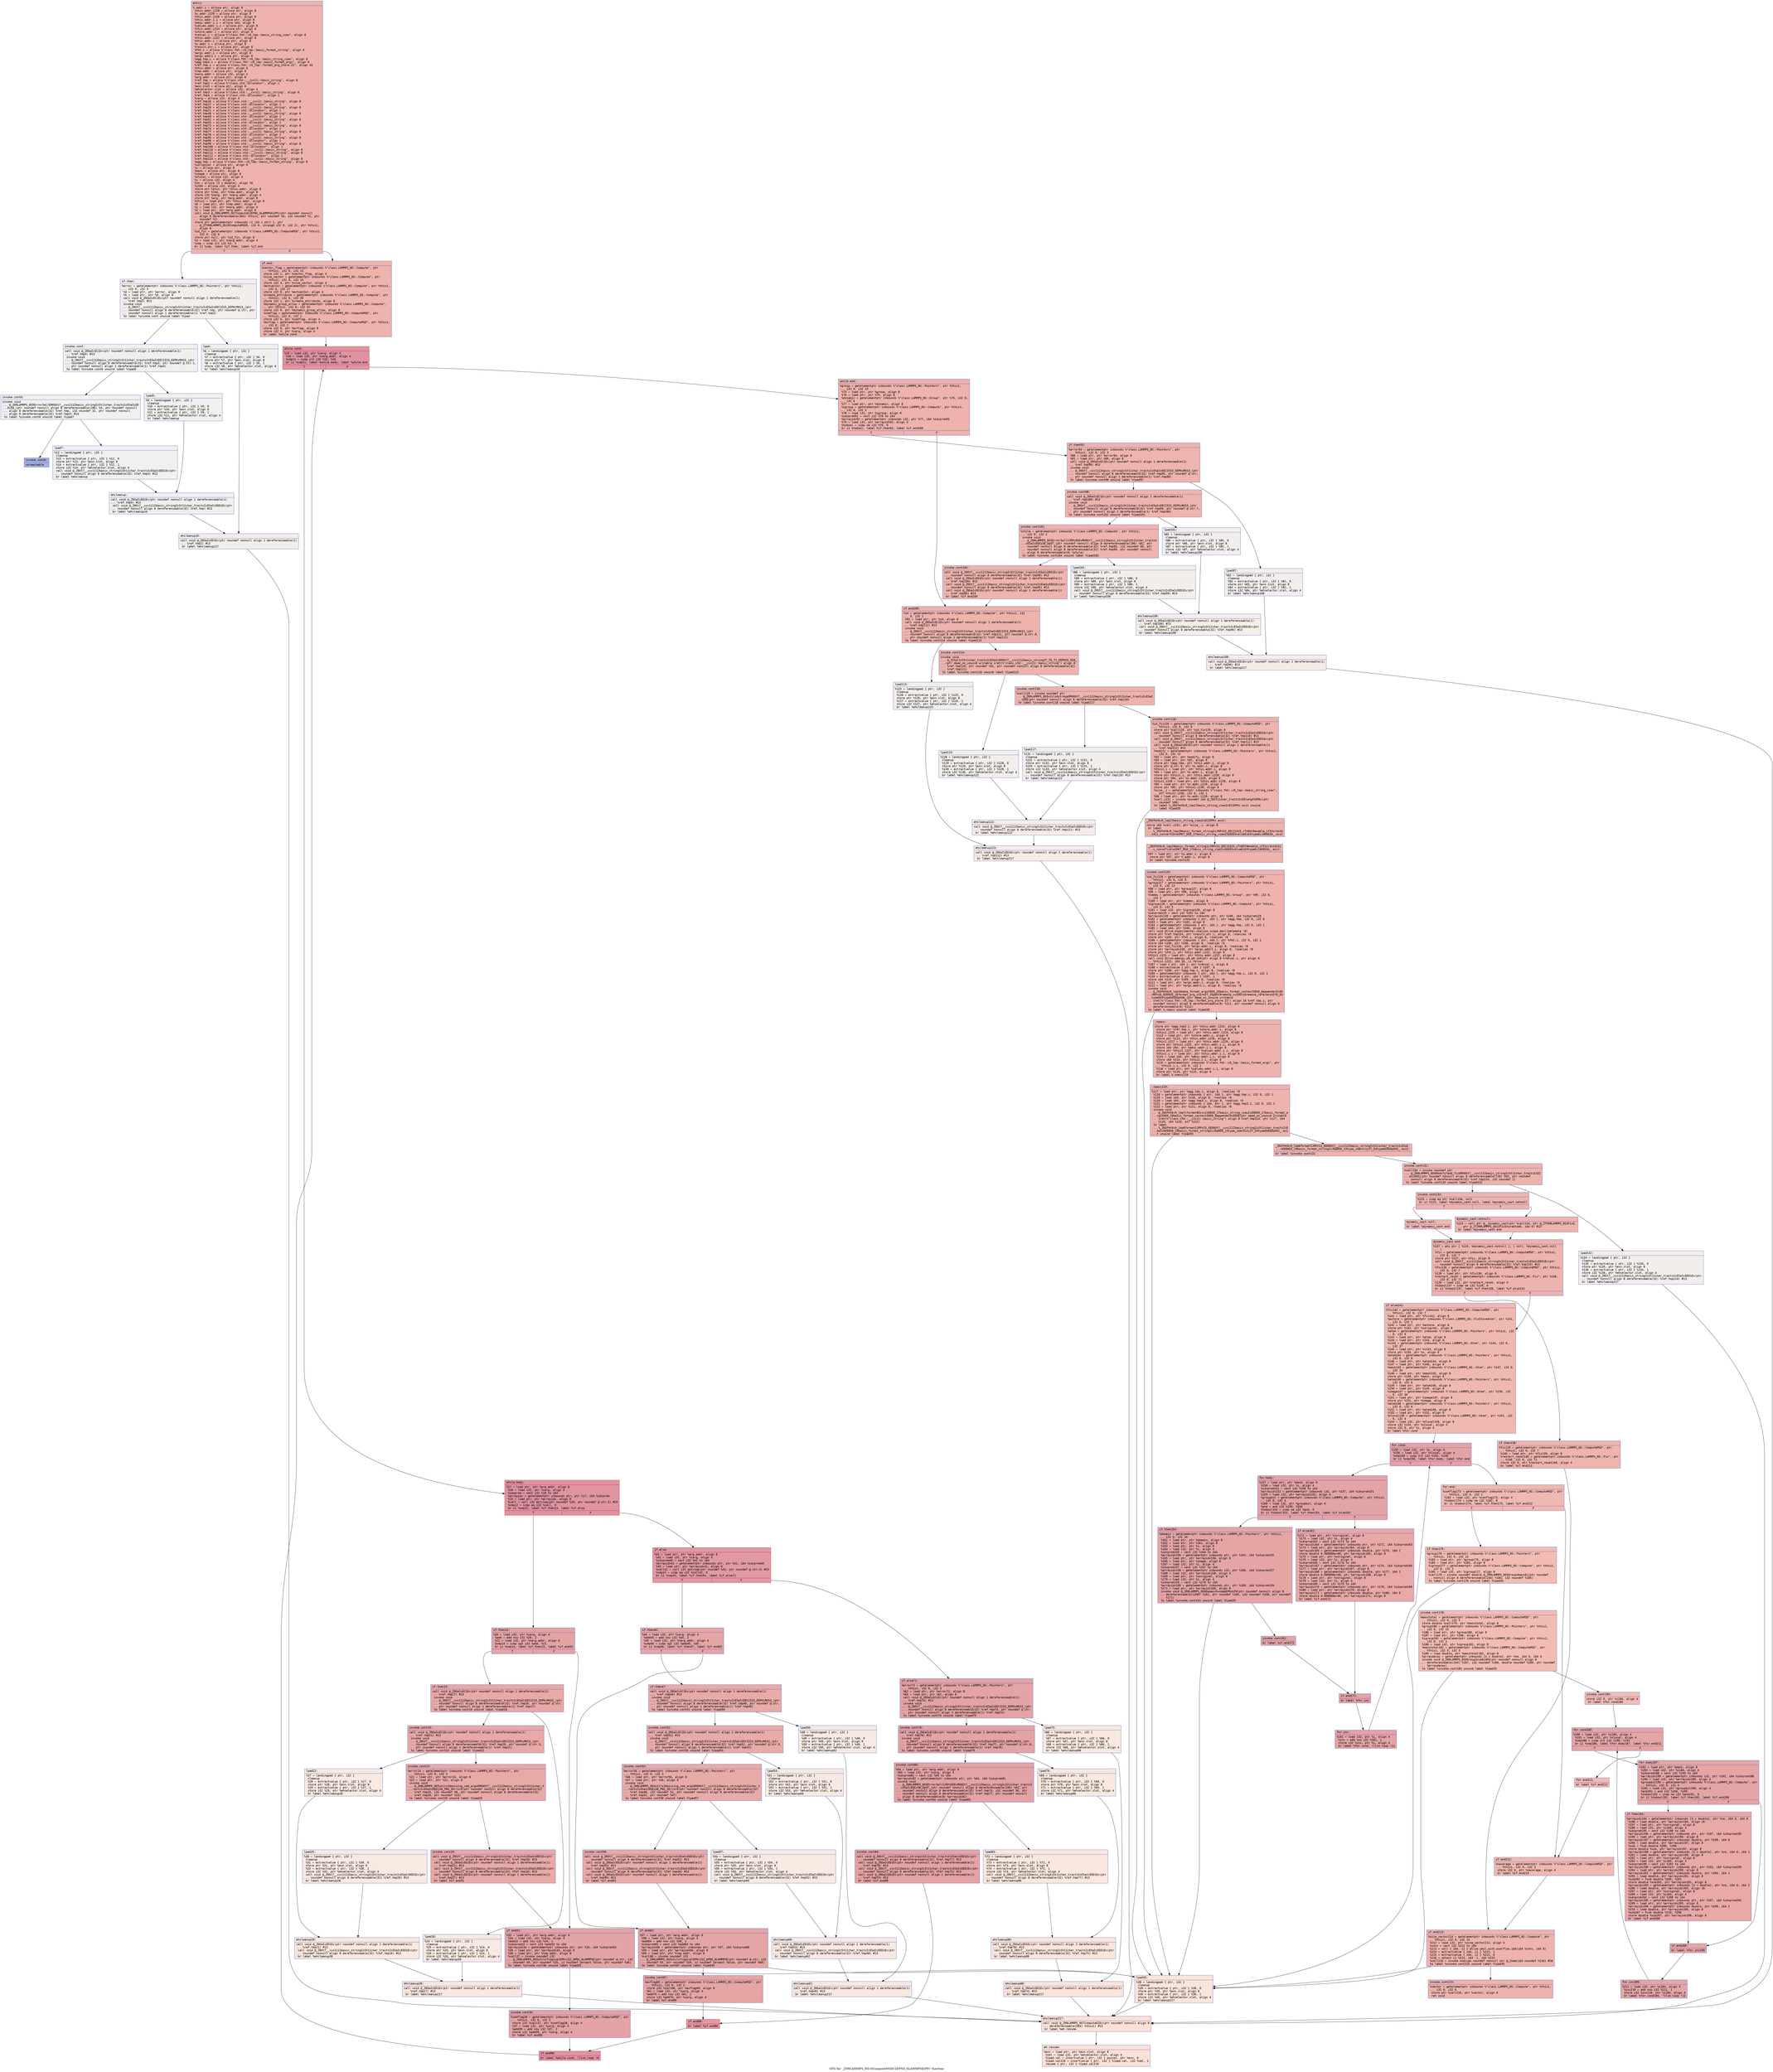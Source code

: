 digraph "CFG for '_ZN9LAMMPS_NS10ComputeMSDC2EPNS_6LAMMPSEiPPc' function" {
	label="CFG for '_ZN9LAMMPS_NS10ComputeMSDC2EPNS_6LAMMPSEiPPc' function";

	Node0x557db6233860 [shape=record,color="#3d50c3ff", style=filled, fillcolor="#d6524470" fontname="Courier",label="{entry:\l|  %.addr.i = alloca ptr, align 8\l  %this.addr.i228 = alloca ptr, align 8\l  %s.addr.i229 = alloca ptr, align 8\l  %this.addr.i226 = alloca ptr, align 8\l  %this.addr.i.i = alloca ptr, align 8\l  %desc.addr.i.i = alloca i64, align 8\l  %values.addr.i.i = alloca ptr, align 8\l  %this.addr.i224 = alloca ptr, align 8\l  %store.addr.i = alloca ptr, align 8\l  %retval.i = alloca %\"class.fmt::v9_lmp::basic_string_view\", align 8\l  %this.addr.i222 = alloca ptr, align 8\l  %this.addr.i = alloca ptr, align 8\l  %s.addr.i = alloca ptr, align 8\l  %result.ptr.i = alloca ptr, align 8\l  %fmt.i = alloca %\"class.fmt::v9_lmp::basic_format_string\", align 8\l  %args.addr.i = alloca ptr, align 8\l  %args.addr2.i = alloca ptr, align 8\l  %agg.tmp.i = alloca %\"class.fmt::v9_lmp::basic_string_view\", align 8\l  %agg.tmp3.i = alloca %\"class.fmt::v9_lmp::basic_format_args\", align 8\l  %ref.tmp.i = alloca %\"class.fmt::v9_lmp::format_arg_store.22\", align 16\l  %this.addr = alloca ptr, align 8\l  %lmp.addr = alloca ptr, align 8\l  %narg.addr = alloca i32, align 4\l  %arg.addr = alloca ptr, align 8\l  %ref.tmp = alloca %\"class.std::__cxx11::basic_string\", align 8\l  %ref.tmp2 = alloca %\"class.std::allocator\", align 1\l  %exn.slot = alloca ptr, align 8\l  %ehselector.slot = alloca i32, align 4\l  %ref.tmp3 = alloca %\"class.std::__cxx11::basic_string\", align 8\l  %ref.tmp4 = alloca %\"class.std::allocator\", align 1\l  %iarg = alloca i32, align 4\l  %ref.tmp16 = alloca %\"class.std::__cxx11::basic_string\", align 8\l  %ref.tmp17 = alloca %\"class.std::allocator\", align 1\l  %ref.tmp20 = alloca %\"class.std::__cxx11::basic_string\", align 8\l  %ref.tmp21 = alloca %\"class.std::allocator\", align 1\l  %ref.tmp48 = alloca %\"class.std::__cxx11::basic_string\", align 8\l  %ref.tmp49 = alloca %\"class.std::allocator\", align 1\l  %ref.tmp52 = alloca %\"class.std::__cxx11::basic_string\", align 8\l  %ref.tmp53 = alloca %\"class.std::allocator\", align 1\l  %ref.tmp73 = alloca %\"class.std::__cxx11::basic_string\", align 8\l  %ref.tmp74 = alloca %\"class.std::allocator\", align 1\l  %ref.tmp77 = alloca %\"class.std::__cxx11::basic_string\", align 8\l  %ref.tmp78 = alloca %\"class.std::allocator\", align 1\l  %ref.tmp95 = alloca %\"class.std::__cxx11::basic_string\", align 8\l  %ref.tmp96 = alloca %\"class.std::allocator\", align 1\l  %ref.tmp99 = alloca %\"class.std::__cxx11::basic_string\", align 8\l  %ref.tmp100 = alloca %\"class.std::allocator\", align 1\l  %ref.tmp110 = alloca %\"class.std::__cxx11::basic_string\", align 8\l  %ref.tmp111 = alloca %\"class.std::__cxx11::basic_string\", align 8\l  %ref.tmp112 = alloca %\"class.std::allocator\", align 1\l  %ref.tmp124 = alloca %\"class.std::__cxx11::basic_string\", align 8\l  %agg.tmp = alloca %\"class.fmt::v9_lmp::basic_format_string\", align 8\l  %xoriginal = alloca ptr, align 8\l  %x = alloca ptr, align 8\l  %mask = alloca ptr, align 8\l  %image = alloca ptr, align 8\l  %nlocal = alloca i32, align 4\l  %i = alloca i32, align 4\l  %cm = alloca [3 x double], align 16\l  %i184 = alloca i32, align 4\l  store ptr %this, ptr %this.addr, align 8\l  store ptr %lmp, ptr %lmp.addr, align 8\l  store i32 %narg, ptr %narg.addr, align 4\l  store ptr %arg, ptr %arg.addr, align 8\l  %this1 = load ptr, ptr %this.addr, align 8\l  %0 = load ptr, ptr %lmp.addr, align 8\l  %1 = load i32, ptr %narg.addr, align 4\l  %2 = load ptr, ptr %arg.addr, align 8\l  call void @_ZN9LAMMPS_NS7ComputeC2EPNS_6LAMMPSEiPPc(ptr noundef nonnull\l... align 8 dereferenceable(564) %this1, ptr noundef %0, i32 noundef %1, ptr\l... noundef %2)\l  store ptr getelementptr inbounds (\{ [43 x ptr] \}, ptr\l... @_ZTVN9LAMMPS_NS10ComputeMSDE, i32 0, inrange i32 0, i32 2), ptr %this1,\l... align 8\l  %id_fix = getelementptr inbounds %\"class.LAMMPS_NS::ComputeMSD\", ptr %this1,\l... i32 0, i32 6\l  store ptr null, ptr %id_fix, align 8\l  %3 = load i32, ptr %narg.addr, align 4\l  %cmp = icmp slt i32 %3, 3\l  br i1 %cmp, label %if.then, label %if.end\l|{<s0>T|<s1>F}}"];
	Node0x557db6233860:s0 -> Node0x557db6238580[tooltip="entry -> if.then\nProbability 0.00%" ];
	Node0x557db6233860:s1 -> Node0x557db6238650[tooltip="entry -> if.end\nProbability 100.00%" ];
	Node0x557db6238580 [shape=record,color="#3d50c3ff", style=filled, fillcolor="#e5d8d170" fontname="Courier",label="{if.then:\l|  %error = getelementptr inbounds %\"class.LAMMPS_NS::Pointers\", ptr %this1,\l... i32 0, i32 3\l  %4 = load ptr, ptr %error, align 8\l  %5 = load ptr, ptr %4, align 8\l  call void @_ZNSaIcEC1Ev(ptr noundef nonnull align 1 dereferenceable(1)\l... %ref.tmp2) #13\l  invoke void\l... @_ZNSt7__cxx1112basic_stringIcSt11char_traitsIcESaIcEEC2IS3_EEPKcRKS3_(ptr\l... noundef nonnull align 8 dereferenceable(32) %ref.tmp, ptr noundef @.str, ptr\l... noundef nonnull align 1 dereferenceable(1) %ref.tmp2)\l          to label %invoke.cont unwind label %lpad\l}"];
	Node0x557db6238580 -> Node0x557db6238c70[tooltip="if.then -> invoke.cont\nProbability 50.00%" ];
	Node0x557db6238580 -> Node0x557db6234a20[tooltip="if.then -> lpad\nProbability 50.00%" ];
	Node0x557db6238c70 [shape=record,color="#3d50c3ff", style=filled, fillcolor="#e0dbd870" fontname="Courier",label="{invoke.cont:\l|  call void @_ZNSaIcEC1Ev(ptr noundef nonnull align 1 dereferenceable(1)\l... %ref.tmp4) #13\l  invoke void\l... @_ZNSt7__cxx1112basic_stringIcSt11char_traitsIcESaIcEEC2IS3_EEPKcRKS3_(ptr\l... noundef nonnull align 8 dereferenceable(32) %ref.tmp3, ptr noundef @.str.1,\l... ptr noundef nonnull align 1 dereferenceable(1) %ref.tmp4)\l          to label %invoke.cont6 unwind label %lpad5\l}"];
	Node0x557db6238c70 -> Node0x557db6234db0[tooltip="invoke.cont -> invoke.cont6\nProbability 50.00%" ];
	Node0x557db6238c70 -> Node0x557db6234e00[tooltip="invoke.cont -> lpad5\nProbability 50.00%" ];
	Node0x557db6234db0 [shape=record,color="#3d50c3ff", style=filled, fillcolor="#dedcdb70" fontname="Courier",label="{invoke.cont6:\l|  invoke void\l... @_ZN9LAMMPS_NS5Error3allERKNSt7__cxx1112basic_stringIcSt11char_traitsIcESaIcEE\l...EiS8_(ptr noundef nonnull align 8 dereferenceable(196) %5, ptr noundef nonnull\l... align 8 dereferenceable(32) %ref.tmp, i32 noundef 32, ptr noundef nonnull\l... align 8 dereferenceable(32) %ref.tmp3) #14\l          to label %invoke.cont8 unwind label %lpad7\l}"];
	Node0x557db6234db0 -> Node0x557db6234d60[tooltip="invoke.cont6 -> invoke.cont8\nProbability 0.00%" ];
	Node0x557db6234db0 -> Node0x557db6235060[tooltip="invoke.cont6 -> lpad7\nProbability 100.00%" ];
	Node0x557db6234d60 [shape=record,color="#3d50c3ff", style=filled, fillcolor="#3d50c370" fontname="Courier",label="{invoke.cont8:\l|  unreachable\l}"];
	Node0x557db6234a20 [shape=record,color="#3d50c3ff", style=filled, fillcolor="#e0dbd870" fontname="Courier",label="{lpad:\l|  %6 = landingpad \{ ptr, i32 \}\l          cleanup\l  %7 = extractvalue \{ ptr, i32 \} %6, 0\l  store ptr %7, ptr %exn.slot, align 8\l  %8 = extractvalue \{ ptr, i32 \} %6, 1\l  store i32 %8, ptr %ehselector.slot, align 4\l  br label %ehcleanup10\l}"];
	Node0x557db6234a20 -> Node0x557db623a230[tooltip="lpad -> ehcleanup10\nProbability 100.00%" ];
	Node0x557db6234e00 [shape=record,color="#3d50c3ff", style=filled, fillcolor="#dedcdb70" fontname="Courier",label="{lpad5:\l|  %9 = landingpad \{ ptr, i32 \}\l          cleanup\l  %10 = extractvalue \{ ptr, i32 \} %9, 0\l  store ptr %10, ptr %exn.slot, align 8\l  %11 = extractvalue \{ ptr, i32 \} %9, 1\l  store i32 %11, ptr %ehselector.slot, align 4\l  br label %ehcleanup\l}"];
	Node0x557db6234e00 -> Node0x557db623a580[tooltip="lpad5 -> ehcleanup\nProbability 100.00%" ];
	Node0x557db6235060 [shape=record,color="#3d50c3ff", style=filled, fillcolor="#dedcdb70" fontname="Courier",label="{lpad7:\l|  %12 = landingpad \{ ptr, i32 \}\l          cleanup\l  %13 = extractvalue \{ ptr, i32 \} %12, 0\l  store ptr %13, ptr %exn.slot, align 8\l  %14 = extractvalue \{ ptr, i32 \} %12, 1\l  store i32 %14, ptr %ehselector.slot, align 4\l  call void @_ZNSt7__cxx1112basic_stringIcSt11char_traitsIcESaIcEED1Ev(ptr\l... noundef nonnull align 8 dereferenceable(32) %ref.tmp3) #13\l  br label %ehcleanup\l}"];
	Node0x557db6235060 -> Node0x557db623a580[tooltip="lpad7 -> ehcleanup\nProbability 100.00%" ];
	Node0x557db623a580 [shape=record,color="#3d50c3ff", style=filled, fillcolor="#e0dbd870" fontname="Courier",label="{ehcleanup:\l|  call void @_ZNSaIcED1Ev(ptr noundef nonnull align 1 dereferenceable(1)\l... %ref.tmp4) #13\l  call void @_ZNSt7__cxx1112basic_stringIcSt11char_traitsIcESaIcEED1Ev(ptr\l... noundef nonnull align 8 dereferenceable(32) %ref.tmp) #13\l  br label %ehcleanup10\l}"];
	Node0x557db623a580 -> Node0x557db623a230[tooltip="ehcleanup -> ehcleanup10\nProbability 100.00%" ];
	Node0x557db623a230 [shape=record,color="#3d50c3ff", style=filled, fillcolor="#e5d8d170" fontname="Courier",label="{ehcleanup10:\l|  call void @_ZNSaIcED1Ev(ptr noundef nonnull align 1 dereferenceable(1)\l... %ref.tmp2) #13\l  br label %ehcleanup217\l}"];
	Node0x557db623a230 -> Node0x557db623afe0[tooltip="ehcleanup10 -> ehcleanup217\nProbability 100.00%" ];
	Node0x557db6238650 [shape=record,color="#3d50c3ff", style=filled, fillcolor="#d6524470" fontname="Courier",label="{if.end:\l|  %vector_flag = getelementptr inbounds %\"class.LAMMPS_NS::Compute\", ptr\l... %this1, i32 0, i32 13\l  store i32 1, ptr %vector_flag, align 4\l  %size_vector = getelementptr inbounds %\"class.LAMMPS_NS::Compute\", ptr\l... %this1, i32 0, i32 15\l  store i32 4, ptr %size_vector, align 4\l  %extvector = getelementptr inbounds %\"class.LAMMPS_NS::Compute\", ptr %this1,\l... i32 0, i32 27\l  store i32 0, ptr %extvector, align 4\l  %create_attribute = getelementptr inbounds %\"class.LAMMPS_NS::Compute\", ptr\l... %this1, i32 0, i32 35\l  store i32 1, ptr %create_attribute, align 8\l  %dynamic_group_allow = getelementptr inbounds %\"class.LAMMPS_NS::Compute\",\l... ptr %this1, i32 0, i32 53\l  store i32 0, ptr %dynamic_group_allow, align 8\l  %comflag = getelementptr inbounds %\"class.LAMMPS_NS::ComputeMSD\", ptr\l... %this1, i32 0, i32 1\l  store i32 0, ptr %comflag, align 4\l  %avflag = getelementptr inbounds %\"class.LAMMPS_NS::ComputeMSD\", ptr %this1,\l... i32 0, i32 2\l  store i32 0, ptr %avflag, align 8\l  store i32 3, ptr %iarg, align 4\l  br label %while.cond\l}"];
	Node0x557db6238650 -> Node0x557db623bda0[tooltip="if.end -> while.cond\nProbability 100.00%" ];
	Node0x557db623bda0 [shape=record,color="#b70d28ff", style=filled, fillcolor="#b70d2870" fontname="Courier",label="{while.cond:\l|  %15 = load i32, ptr %iarg, align 4\l  %16 = load i32, ptr %narg.addr, align 4\l  %cmp11 = icmp slt i32 %15, %16\l  br i1 %cmp11, label %while.body, label %while.end\l|{<s0>T|<s1>F}}"];
	Node0x557db623bda0:s0 -> Node0x557db623c010[tooltip="while.cond -> while.body\nProbability 96.88%" ];
	Node0x557db623bda0:s1 -> Node0x557db623c060[tooltip="while.cond -> while.end\nProbability 3.12%" ];
	Node0x557db623c010 [shape=record,color="#b70d28ff", style=filled, fillcolor="#b70d2870" fontname="Courier",label="{while.body:\l|  %17 = load ptr, ptr %arg.addr, align 8\l  %18 = load i32, ptr %iarg, align 4\l  %idxprom = sext i32 %18 to i64\l  %arrayidx = getelementptr inbounds ptr, ptr %17, i64 %idxprom\l  %19 = load ptr, ptr %arrayidx, align 8\l  %call = call i32 @strcmp(ptr noundef %19, ptr noundef @.str.2) #15\l  %cmp12 = icmp eq i32 %call, 0\l  br i1 %cmp12, label %if.then13, label %if.else\l|{<s0>T|<s1>F}}"];
	Node0x557db623c010:s0 -> Node0x557db623c720[tooltip="while.body -> if.then13\nProbability 37.50%" ];
	Node0x557db623c010:s1 -> Node0x557db623c800[tooltip="while.body -> if.else\nProbability 62.50%" ];
	Node0x557db623c720 [shape=record,color="#3d50c3ff", style=filled, fillcolor="#c32e3170" fontname="Courier",label="{if.then13:\l|  %20 = load i32, ptr %iarg, align 4\l  %add = add nsw i32 %20, 2\l  %21 = load i32, ptr %narg.addr, align 4\l  %cmp14 = icmp sgt i32 %add, %21\l  br i1 %cmp14, label %if.then15, label %if.end31\l|{<s0>T|<s1>F}}"];
	Node0x557db623c720:s0 -> Node0x557db6236970[tooltip="if.then13 -> if.then15\nProbability 50.00%" ];
	Node0x557db623c720:s1 -> Node0x557db62369f0[tooltip="if.then13 -> if.end31\nProbability 50.00%" ];
	Node0x557db6236970 [shape=record,color="#3d50c3ff", style=filled, fillcolor="#ca3b3770" fontname="Courier",label="{if.then15:\l|  call void @_ZNSaIcEC1Ev(ptr noundef nonnull align 1 dereferenceable(1)\l... %ref.tmp17) #13\l  invoke void\l... @_ZNSt7__cxx1112basic_stringIcSt11char_traitsIcESaIcEEC2IS3_EEPKcRKS3_(ptr\l... noundef nonnull align 8 dereferenceable(32) %ref.tmp16, ptr noundef @.str,\l... ptr noundef nonnull align 1 dereferenceable(1) %ref.tmp17)\l          to label %invoke.cont19 unwind label %lpad18\l}"];
	Node0x557db6236970 -> Node0x557db623d580[tooltip="if.then15 -> invoke.cont19\nProbability 100.00%" ];
	Node0x557db6236970 -> Node0x557db623d600[tooltip="if.then15 -> lpad18\nProbability 0.00%" ];
	Node0x557db623d580 [shape=record,color="#3d50c3ff", style=filled, fillcolor="#ca3b3770" fontname="Courier",label="{invoke.cont19:\l|  call void @_ZNSaIcEC1Ev(ptr noundef nonnull align 1 dereferenceable(1)\l... %ref.tmp21) #13\l  invoke void\l... @_ZNSt7__cxx1112basic_stringIcSt11char_traitsIcESaIcEEC2IS3_EEPKcRKS3_(ptr\l... noundef nonnull align 8 dereferenceable(32) %ref.tmp20, ptr noundef @.str.3,\l... ptr noundef nonnull align 1 dereferenceable(1) %ref.tmp21)\l          to label %invoke.cont23 unwind label %lpad22\l}"];
	Node0x557db623d580 -> Node0x557db623d980[tooltip="invoke.cont19 -> invoke.cont23\nProbability 100.00%" ];
	Node0x557db623d580 -> Node0x557db623d9d0[tooltip="invoke.cont19 -> lpad22\nProbability 0.00%" ];
	Node0x557db623d980 [shape=record,color="#3d50c3ff", style=filled, fillcolor="#ca3b3770" fontname="Courier",label="{invoke.cont23:\l|  %error24 = getelementptr inbounds %\"class.LAMMPS_NS::Pointers\", ptr\l... %this1, i32 0, i32 3\l  %22 = load ptr, ptr %error24, align 8\l  %23 = load ptr, ptr %22, align 8\l  invoke void\l... @_ZN9LAMMPS_NS5utils16missing_cmd_argsERKNSt7__cxx1112basic_stringIcSt11char_t\l...raitsIcESaIcEEEiS8_PNS_5ErrorE(ptr noundef nonnull align 8 dereferenceable(32)\l... %ref.tmp16, i32 noundef 48, ptr noundef nonnull align 8 dereferenceable(32)\l... %ref.tmp20, ptr noundef %23)\l          to label %invoke.cont26 unwind label %lpad25\l}"];
	Node0x557db623d980 -> Node0x557db623d930[tooltip="invoke.cont23 -> invoke.cont26\nProbability 100.00%" ];
	Node0x557db623d980 -> Node0x557db623ded0[tooltip="invoke.cont23 -> lpad25\nProbability 0.00%" ];
	Node0x557db623d930 [shape=record,color="#3d50c3ff", style=filled, fillcolor="#ca3b3770" fontname="Courier",label="{invoke.cont26:\l|  call void @_ZNSt7__cxx1112basic_stringIcSt11char_traitsIcESaIcEED1Ev(ptr\l... noundef nonnull align 8 dereferenceable(32) %ref.tmp20) #13\l  call void @_ZNSaIcED1Ev(ptr noundef nonnull align 1 dereferenceable(1)\l... %ref.tmp21) #13\l  call void @_ZNSt7__cxx1112basic_stringIcSt11char_traitsIcESaIcEED1Ev(ptr\l... noundef nonnull align 8 dereferenceable(32) %ref.tmp16) #13\l  call void @_ZNSaIcED1Ev(ptr noundef nonnull align 1 dereferenceable(1)\l... %ref.tmp17) #13\l  br label %if.end31\l}"];
	Node0x557db623d930 -> Node0x557db62369f0[tooltip="invoke.cont26 -> if.end31\nProbability 100.00%" ];
	Node0x557db623d600 [shape=record,color="#3d50c3ff", style=filled, fillcolor="#efcebd70" fontname="Courier",label="{lpad18:\l|  %24 = landingpad \{ ptr, i32 \}\l          cleanup\l  %25 = extractvalue \{ ptr, i32 \} %24, 0\l  store ptr %25, ptr %exn.slot, align 8\l  %26 = extractvalue \{ ptr, i32 \} %24, 1\l  store i32 %26, ptr %ehselector.slot, align 4\l  br label %ehcleanup30\l}"];
	Node0x557db623d600 -> Node0x557db623e9d0[tooltip="lpad18 -> ehcleanup30\nProbability 100.00%" ];
	Node0x557db623d9d0 [shape=record,color="#3d50c3ff", style=filled, fillcolor="#efcebd70" fontname="Courier",label="{lpad22:\l|  %27 = landingpad \{ ptr, i32 \}\l          cleanup\l  %28 = extractvalue \{ ptr, i32 \} %27, 0\l  store ptr %28, ptr %exn.slot, align 8\l  %29 = extractvalue \{ ptr, i32 \} %27, 1\l  store i32 %29, ptr %ehselector.slot, align 4\l  br label %ehcleanup28\l}"];
	Node0x557db623d9d0 -> Node0x557db623ed40[tooltip="lpad22 -> ehcleanup28\nProbability 100.00%" ];
	Node0x557db623ded0 [shape=record,color="#3d50c3ff", style=filled, fillcolor="#efcebd70" fontname="Courier",label="{lpad25:\l|  %30 = landingpad \{ ptr, i32 \}\l          cleanup\l  %31 = extractvalue \{ ptr, i32 \} %30, 0\l  store ptr %31, ptr %exn.slot, align 8\l  %32 = extractvalue \{ ptr, i32 \} %30, 1\l  store i32 %32, ptr %ehselector.slot, align 4\l  call void @_ZNSt7__cxx1112basic_stringIcSt11char_traitsIcESaIcEED1Ev(ptr\l... noundef nonnull align 8 dereferenceable(32) %ref.tmp20) #13\l  br label %ehcleanup28\l}"];
	Node0x557db623ded0 -> Node0x557db623ed40[tooltip="lpad25 -> ehcleanup28\nProbability 100.00%" ];
	Node0x557db623ed40 [shape=record,color="#3d50c3ff", style=filled, fillcolor="#f2cab570" fontname="Courier",label="{ehcleanup28:\l|  call void @_ZNSaIcED1Ev(ptr noundef nonnull align 1 dereferenceable(1)\l... %ref.tmp21) #13\l  call void @_ZNSt7__cxx1112basic_stringIcSt11char_traitsIcESaIcEED1Ev(ptr\l... noundef nonnull align 8 dereferenceable(32) %ref.tmp16) #13\l  br label %ehcleanup30\l}"];
	Node0x557db623ed40 -> Node0x557db623e9d0[tooltip="ehcleanup28 -> ehcleanup30\nProbability 100.00%" ];
	Node0x557db623e9d0 [shape=record,color="#3d50c3ff", style=filled, fillcolor="#f3c7b170" fontname="Courier",label="{ehcleanup30:\l|  call void @_ZNSaIcED1Ev(ptr noundef nonnull align 1 dereferenceable(1)\l... %ref.tmp17) #13\l  br label %ehcleanup217\l}"];
	Node0x557db623e9d0 -> Node0x557db623afe0[tooltip="ehcleanup30 -> ehcleanup217\nProbability 100.00%" ];
	Node0x557db62369f0 [shape=record,color="#3d50c3ff", style=filled, fillcolor="#c32e3170" fontname="Courier",label="{if.end31:\l|  %33 = load ptr, ptr %arg.addr, align 8\l  %34 = load i32, ptr %iarg, align 4\l  %add32 = add nsw i32 %34, 1\l  %idxprom33 = sext i32 %add32 to i64\l  %arrayidx34 = getelementptr inbounds ptr, ptr %33, i64 %idxprom33\l  %35 = load ptr, ptr %arrayidx34, align 8\l  %36 = load ptr, ptr %lmp.addr, align 8\l  %call37 = invoke noundef i32\l... @_ZN9LAMMPS_NS5utils7logicalEPKciS2_bPNS_6LAMMPSE(ptr noundef @.str, i32\l... noundef 49, ptr noundef %35, i1 noundef zeroext false, ptr noundef %36)\l          to label %invoke.cont36 unwind label %lpad35\l}"];
	Node0x557db62369f0 -> Node0x557db623fac0[tooltip="if.end31 -> invoke.cont36\nProbability 100.00%" ];
	Node0x557db62369f0 -> Node0x557db623fb40[tooltip="if.end31 -> lpad35\nProbability 0.00%" ];
	Node0x557db623fac0 [shape=record,color="#3d50c3ff", style=filled, fillcolor="#c32e3170" fontname="Courier",label="{invoke.cont36:\l|  %comflag38 = getelementptr inbounds %\"class.LAMMPS_NS::ComputeMSD\", ptr\l... %this1, i32 0, i32 1\l  store i32 %call37, ptr %comflag38, align 4\l  %37 = load i32, ptr %iarg, align 4\l  %add39 = add nsw i32 %37, 2\l  store i32 %add39, ptr %iarg, align 4\l  br label %if.end90\l}"];
	Node0x557db623fac0 -> Node0x557db6240040[tooltip="invoke.cont36 -> if.end90\nProbability 100.00%" ];
	Node0x557db623fb40 [shape=record,color="#3d50c3ff", style=filled, fillcolor="#f4c5ad70" fontname="Courier",label="{lpad35:\l|  %38 = landingpad \{ ptr, i32 \}\l          cleanup\l  %39 = extractvalue \{ ptr, i32 \} %38, 0\l  store ptr %39, ptr %exn.slot, align 8\l  %40 = extractvalue \{ ptr, i32 \} %38, 1\l  store i32 %40, ptr %ehselector.slot, align 4\l  br label %ehcleanup217\l}"];
	Node0x557db623fb40 -> Node0x557db623afe0[tooltip="lpad35 -> ehcleanup217\nProbability 100.00%" ];
	Node0x557db623c800 [shape=record,color="#b70d28ff", style=filled, fillcolor="#bb1b2c70" fontname="Courier",label="{if.else:\l|  %41 = load ptr, ptr %arg.addr, align 8\l  %42 = load i32, ptr %iarg, align 4\l  %idxprom40 = sext i32 %42 to i64\l  %arrayidx41 = getelementptr inbounds ptr, ptr %41, i64 %idxprom40\l  %43 = load ptr, ptr %arrayidx41, align 8\l  %call42 = call i32 @strcmp(ptr noundef %43, ptr noundef @.str.4) #15\l  %cmp43 = icmp eq i32 %call42, 0\l  br i1 %cmp43, label %if.then44, label %if.else71\l|{<s0>T|<s1>F}}"];
	Node0x557db623c800:s0 -> Node0x557db6240910[tooltip="if.else -> if.then44\nProbability 37.50%" ];
	Node0x557db623c800:s1 -> Node0x557db6240990[tooltip="if.else -> if.else71\nProbability 62.50%" ];
	Node0x557db6240910 [shape=record,color="#3d50c3ff", style=filled, fillcolor="#c5333470" fontname="Courier",label="{if.then44:\l|  %44 = load i32, ptr %iarg, align 4\l  %add45 = add nsw i32 %44, 2\l  %45 = load i32, ptr %narg.addr, align 4\l  %cmp46 = icmp sgt i32 %add45, %45\l  br i1 %cmp46, label %if.then47, label %if.end63\l|{<s0>T|<s1>F}}"];
	Node0x557db6240910:s0 -> Node0x557db6240d80[tooltip="if.then44 -> if.then47\nProbability 50.00%" ];
	Node0x557db6240910:s1 -> Node0x557db6240e00[tooltip="if.then44 -> if.end63\nProbability 50.00%" ];
	Node0x557db6240d80 [shape=record,color="#3d50c3ff", style=filled, fillcolor="#cc403a70" fontname="Courier",label="{if.then47:\l|  call void @_ZNSaIcEC1Ev(ptr noundef nonnull align 1 dereferenceable(1)\l... %ref.tmp49) #13\l  invoke void\l... @_ZNSt7__cxx1112basic_stringIcSt11char_traitsIcESaIcEEC2IS3_EEPKcRKS3_(ptr\l... noundef nonnull align 8 dereferenceable(32) %ref.tmp48, ptr noundef @.str,\l... ptr noundef nonnull align 1 dereferenceable(1) %ref.tmp49)\l          to label %invoke.cont51 unwind label %lpad50\l}"];
	Node0x557db6240d80 -> Node0x557db6241110[tooltip="if.then47 -> invoke.cont51\nProbability 100.00%" ];
	Node0x557db6240d80 -> Node0x557db6241190[tooltip="if.then47 -> lpad50\nProbability 0.00%" ];
	Node0x557db6241110 [shape=record,color="#3d50c3ff", style=filled, fillcolor="#cc403a70" fontname="Courier",label="{invoke.cont51:\l|  call void @_ZNSaIcEC1Ev(ptr noundef nonnull align 1 dereferenceable(1)\l... %ref.tmp53) #13\l  invoke void\l... @_ZNSt7__cxx1112basic_stringIcSt11char_traitsIcESaIcEEC2IS3_EEPKcRKS3_(ptr\l... noundef nonnull align 8 dereferenceable(32) %ref.tmp52, ptr noundef @.str.5,\l... ptr noundef nonnull align 1 dereferenceable(1) %ref.tmp53)\l          to label %invoke.cont55 unwind label %lpad54\l}"];
	Node0x557db6241110 -> Node0x557db6241510[tooltip="invoke.cont51 -> invoke.cont55\nProbability 100.00%" ];
	Node0x557db6241110 -> Node0x557db6241560[tooltip="invoke.cont51 -> lpad54\nProbability 0.00%" ];
	Node0x557db6241510 [shape=record,color="#3d50c3ff", style=filled, fillcolor="#cc403a70" fontname="Courier",label="{invoke.cont55:\l|  %error56 = getelementptr inbounds %\"class.LAMMPS_NS::Pointers\", ptr\l... %this1, i32 0, i32 3\l  %46 = load ptr, ptr %error56, align 8\l  %47 = load ptr, ptr %46, align 8\l  invoke void\l... @_ZN9LAMMPS_NS5utils16missing_cmd_argsERKNSt7__cxx1112basic_stringIcSt11char_t\l...raitsIcESaIcEEEiS8_PNS_5ErrorE(ptr noundef nonnull align 8 dereferenceable(32)\l... %ref.tmp48, i32 noundef 52, ptr noundef nonnull align 8 dereferenceable(32)\l... %ref.tmp52, ptr noundef %47)\l          to label %invoke.cont58 unwind label %lpad57\l}"];
	Node0x557db6241510 -> Node0x557db62414c0[tooltip="invoke.cont55 -> invoke.cont58\nProbability 100.00%" ];
	Node0x557db6241510 -> Node0x557db6242270[tooltip="invoke.cont55 -> lpad57\nProbability 0.00%" ];
	Node0x557db62414c0 [shape=record,color="#3d50c3ff", style=filled, fillcolor="#cc403a70" fontname="Courier",label="{invoke.cont58:\l|  call void @_ZNSt7__cxx1112basic_stringIcSt11char_traitsIcESaIcEED1Ev(ptr\l... noundef nonnull align 8 dereferenceable(32) %ref.tmp52) #13\l  call void @_ZNSaIcED1Ev(ptr noundef nonnull align 1 dereferenceable(1)\l... %ref.tmp53) #13\l  call void @_ZNSt7__cxx1112basic_stringIcSt11char_traitsIcESaIcEED1Ev(ptr\l... noundef nonnull align 8 dereferenceable(32) %ref.tmp48) #13\l  call void @_ZNSaIcED1Ev(ptr noundef nonnull align 1 dereferenceable(1)\l... %ref.tmp49) #13\l  br label %if.end63\l}"];
	Node0x557db62414c0 -> Node0x557db6240e00[tooltip="invoke.cont58 -> if.end63\nProbability 100.00%" ];
	Node0x557db6241190 [shape=record,color="#3d50c3ff", style=filled, fillcolor="#eed0c070" fontname="Courier",label="{lpad50:\l|  %48 = landingpad \{ ptr, i32 \}\l          cleanup\l  %49 = extractvalue \{ ptr, i32 \} %48, 0\l  store ptr %49, ptr %exn.slot, align 8\l  %50 = extractvalue \{ ptr, i32 \} %48, 1\l  store i32 %50, ptr %ehselector.slot, align 4\l  br label %ehcleanup62\l}"];
	Node0x557db6241190 -> Node0x557db6242c90[tooltip="lpad50 -> ehcleanup62\nProbability 100.00%" ];
	Node0x557db6241560 [shape=record,color="#3d50c3ff", style=filled, fillcolor="#eed0c070" fontname="Courier",label="{lpad54:\l|  %51 = landingpad \{ ptr, i32 \}\l          cleanup\l  %52 = extractvalue \{ ptr, i32 \} %51, 0\l  store ptr %52, ptr %exn.slot, align 8\l  %53 = extractvalue \{ ptr, i32 \} %51, 1\l  store i32 %53, ptr %ehselector.slot, align 4\l  br label %ehcleanup60\l}"];
	Node0x557db6241560 -> Node0x557db6243000[tooltip="lpad54 -> ehcleanup60\nProbability 100.00%" ];
	Node0x557db6242270 [shape=record,color="#3d50c3ff", style=filled, fillcolor="#eed0c070" fontname="Courier",label="{lpad57:\l|  %54 = landingpad \{ ptr, i32 \}\l          cleanup\l  %55 = extractvalue \{ ptr, i32 \} %54, 0\l  store ptr %55, ptr %exn.slot, align 8\l  %56 = extractvalue \{ ptr, i32 \} %54, 1\l  store i32 %56, ptr %ehselector.slot, align 4\l  call void @_ZNSt7__cxx1112basic_stringIcSt11char_traitsIcESaIcEED1Ev(ptr\l... noundef nonnull align 8 dereferenceable(32) %ref.tmp52) #13\l  br label %ehcleanup60\l}"];
	Node0x557db6242270 -> Node0x557db6243000[tooltip="lpad57 -> ehcleanup60\nProbability 100.00%" ];
	Node0x557db6243000 [shape=record,color="#3d50c3ff", style=filled, fillcolor="#efcebd70" fontname="Courier",label="{ehcleanup60:\l|  call void @_ZNSaIcED1Ev(ptr noundef nonnull align 1 dereferenceable(1)\l... %ref.tmp53) #13\l  call void @_ZNSt7__cxx1112basic_stringIcSt11char_traitsIcESaIcEED1Ev(ptr\l... noundef nonnull align 8 dereferenceable(32) %ref.tmp48) #13\l  br label %ehcleanup62\l}"];
	Node0x557db6243000 -> Node0x557db6242c90[tooltip="ehcleanup60 -> ehcleanup62\nProbability 100.00%" ];
	Node0x557db6242c90 [shape=record,color="#3d50c3ff", style=filled, fillcolor="#f1ccb870" fontname="Courier",label="{ehcleanup62:\l|  call void @_ZNSaIcED1Ev(ptr noundef nonnull align 1 dereferenceable(1)\l... %ref.tmp49) #13\l  br label %ehcleanup217\l}"];
	Node0x557db6242c90 -> Node0x557db623afe0[tooltip="ehcleanup62 -> ehcleanup217\nProbability 100.00%" ];
	Node0x557db6240e00 [shape=record,color="#3d50c3ff", style=filled, fillcolor="#c5333470" fontname="Courier",label="{if.end63:\l|  %57 = load ptr, ptr %arg.addr, align 8\l  %58 = load i32, ptr %iarg, align 4\l  %add64 = add nsw i32 %58, 1\l  %idxprom65 = sext i32 %add64 to i64\l  %arrayidx66 = getelementptr inbounds ptr, ptr %57, i64 %idxprom65\l  %59 = load ptr, ptr %arrayidx66, align 8\l  %60 = load ptr, ptr %lmp.addr, align 8\l  %call68 = invoke noundef i32\l... @_ZN9LAMMPS_NS5utils7logicalEPKciS2_bPNS_6LAMMPSE(ptr noundef @.str, i32\l... noundef 53, ptr noundef %59, i1 noundef zeroext false, ptr noundef %60)\l          to label %invoke.cont67 unwind label %lpad35\l}"];
	Node0x557db6240e00 -> Node0x557db6243c50[tooltip="if.end63 -> invoke.cont67\nProbability 100.00%" ];
	Node0x557db6240e00 -> Node0x557db623fb40[tooltip="if.end63 -> lpad35\nProbability 0.00%" ];
	Node0x557db6243c50 [shape=record,color="#3d50c3ff", style=filled, fillcolor="#c5333470" fontname="Courier",label="{invoke.cont67:\l|  %avflag69 = getelementptr inbounds %\"class.LAMMPS_NS::ComputeMSD\", ptr\l... %this1, i32 0, i32 2\l  store i32 %call68, ptr %avflag69, align 8\l  %61 = load i32, ptr %iarg, align 4\l  %add70 = add nsw i32 %61, 2\l  store i32 %add70, ptr %iarg, align 4\l  br label %if.end89\l}"];
	Node0x557db6243c50 -> Node0x557db6244240[tooltip="invoke.cont67 -> if.end89\nProbability 100.00%" ];
	Node0x557db6240990 [shape=record,color="#3d50c3ff", style=filled, fillcolor="#c32e3170" fontname="Courier",label="{if.else71:\l|  %error72 = getelementptr inbounds %\"class.LAMMPS_NS::Pointers\", ptr\l... %this1, i32 0, i32 3\l  %62 = load ptr, ptr %error72, align 8\l  %63 = load ptr, ptr %62, align 8\l  call void @_ZNSaIcEC1Ev(ptr noundef nonnull align 1 dereferenceable(1)\l... %ref.tmp74) #13\l  invoke void\l... @_ZNSt7__cxx1112basic_stringIcSt11char_traitsIcESaIcEEC2IS3_EEPKcRKS3_(ptr\l... noundef nonnull align 8 dereferenceable(32) %ref.tmp73, ptr noundef @.str,\l... ptr noundef nonnull align 1 dereferenceable(1) %ref.tmp74)\l          to label %invoke.cont76 unwind label %lpad75\l}"];
	Node0x557db6240990 -> Node0x557db6244690[tooltip="if.else71 -> invoke.cont76\nProbability 100.00%" ];
	Node0x557db6240990 -> Node0x557db6244710[tooltip="if.else71 -> lpad75\nProbability 0.00%" ];
	Node0x557db6244690 [shape=record,color="#3d50c3ff", style=filled, fillcolor="#c32e3170" fontname="Courier",label="{invoke.cont76:\l|  call void @_ZNSaIcEC1Ev(ptr noundef nonnull align 1 dereferenceable(1)\l... %ref.tmp78) #13\l  invoke void\l... @_ZNSt7__cxx1112basic_stringIcSt11char_traitsIcESaIcEEC2IS3_EEPKcRKS3_(ptr\l... noundef nonnull align 8 dereferenceable(32) %ref.tmp77, ptr noundef @.str.6,\l... ptr noundef nonnull align 1 dereferenceable(1) %ref.tmp78)\l          to label %invoke.cont80 unwind label %lpad79\l}"];
	Node0x557db6244690 -> Node0x557db6244a30[tooltip="invoke.cont76 -> invoke.cont80\nProbability 100.00%" ];
	Node0x557db6244690 -> Node0x557db6244a80[tooltip="invoke.cont76 -> lpad79\nProbability 0.00%" ];
	Node0x557db6244a30 [shape=record,color="#3d50c3ff", style=filled, fillcolor="#c32e3170" fontname="Courier",label="{invoke.cont80:\l|  %64 = load ptr, ptr %arg.addr, align 8\l  %65 = load i32, ptr %iarg, align 4\l  %idxprom81 = sext i32 %65 to i64\l  %arrayidx82 = getelementptr inbounds ptr, ptr %64, i64 %idxprom81\l  invoke void\l... @_ZN9LAMMPS_NS5Error3allIJRPcEEEvRKNSt7__cxx1112basic_stringIcSt11char_traitsI\l...cESaIcEEEiSB_DpOT_(ptr noundef nonnull align 8 dereferenceable(196) %63, ptr\l... noundef nonnull align 8 dereferenceable(32) %ref.tmp73, i32 noundef 56, ptr\l... noundef nonnull align 8 dereferenceable(32) %ref.tmp77, ptr noundef nonnull\l... align 8 dereferenceable(8) %arrayidx82)\l          to label %invoke.cont84 unwind label %lpad83\l}"];
	Node0x557db6244a30 -> Node0x557db62449e0[tooltip="invoke.cont80 -> invoke.cont84\nProbability 100.00%" ];
	Node0x557db6244a30 -> Node0x557db6245020[tooltip="invoke.cont80 -> lpad83\nProbability 0.00%" ];
	Node0x557db62449e0 [shape=record,color="#3d50c3ff", style=filled, fillcolor="#c32e3170" fontname="Courier",label="{invoke.cont84:\l|  call void @_ZNSt7__cxx1112basic_stringIcSt11char_traitsIcESaIcEED1Ev(ptr\l... noundef nonnull align 8 dereferenceable(32) %ref.tmp77) #13\l  call void @_ZNSaIcED1Ev(ptr noundef nonnull align 1 dereferenceable(1)\l... %ref.tmp78) #13\l  call void @_ZNSt7__cxx1112basic_stringIcSt11char_traitsIcESaIcEED1Ev(ptr\l... noundef nonnull align 8 dereferenceable(32) %ref.tmp73) #13\l  call void @_ZNSaIcED1Ev(ptr noundef nonnull align 1 dereferenceable(1)\l... %ref.tmp74) #13\l  br label %if.end89\l}"];
	Node0x557db62449e0 -> Node0x557db6244240[tooltip="invoke.cont84 -> if.end89\nProbability 100.00%" ];
	Node0x557db6244710 [shape=record,color="#3d50c3ff", style=filled, fillcolor="#f2cab570" fontname="Courier",label="{lpad75:\l|  %66 = landingpad \{ ptr, i32 \}\l          cleanup\l  %67 = extractvalue \{ ptr, i32 \} %66, 0\l  store ptr %67, ptr %exn.slot, align 8\l  %68 = extractvalue \{ ptr, i32 \} %66, 1\l  store i32 %68, ptr %ehselector.slot, align 4\l  br label %ehcleanup88\l}"];
	Node0x557db6244710 -> Node0x557db6245aa0[tooltip="lpad75 -> ehcleanup88\nProbability 100.00%" ];
	Node0x557db6244a80 [shape=record,color="#3d50c3ff", style=filled, fillcolor="#f2cab570" fontname="Courier",label="{lpad79:\l|  %69 = landingpad \{ ptr, i32 \}\l          cleanup\l  %70 = extractvalue \{ ptr, i32 \} %69, 0\l  store ptr %70, ptr %exn.slot, align 8\l  %71 = extractvalue \{ ptr, i32 \} %69, 1\l  store i32 %71, ptr %ehselector.slot, align 4\l  br label %ehcleanup86\l}"];
	Node0x557db6244a80 -> Node0x557db6245e10[tooltip="lpad79 -> ehcleanup86\nProbability 100.00%" ];
	Node0x557db6245020 [shape=record,color="#3d50c3ff", style=filled, fillcolor="#f2cab570" fontname="Courier",label="{lpad83:\l|  %72 = landingpad \{ ptr, i32 \}\l          cleanup\l  %73 = extractvalue \{ ptr, i32 \} %72, 0\l  store ptr %73, ptr %exn.slot, align 8\l  %74 = extractvalue \{ ptr, i32 \} %72, 1\l  store i32 %74, ptr %ehselector.slot, align 4\l  call void @_ZNSt7__cxx1112basic_stringIcSt11char_traitsIcESaIcEED1Ev(ptr\l... noundef nonnull align 8 dereferenceable(32) %ref.tmp77) #13\l  br label %ehcleanup86\l}"];
	Node0x557db6245020 -> Node0x557db6245e10[tooltip="lpad83 -> ehcleanup86\nProbability 100.00%" ];
	Node0x557db6245e10 [shape=record,color="#3d50c3ff", style=filled, fillcolor="#f4c5ad70" fontname="Courier",label="{ehcleanup86:\l|  call void @_ZNSaIcED1Ev(ptr noundef nonnull align 1 dereferenceable(1)\l... %ref.tmp78) #13\l  call void @_ZNSt7__cxx1112basic_stringIcSt11char_traitsIcESaIcEED1Ev(ptr\l... noundef nonnull align 8 dereferenceable(32) %ref.tmp73) #13\l  br label %ehcleanup88\l}"];
	Node0x557db6245e10 -> Node0x557db6245aa0[tooltip="ehcleanup86 -> ehcleanup88\nProbability 100.00%" ];
	Node0x557db6245aa0 [shape=record,color="#3d50c3ff", style=filled, fillcolor="#f5c1a970" fontname="Courier",label="{ehcleanup88:\l|  call void @_ZNSaIcED1Ev(ptr noundef nonnull align 1 dereferenceable(1)\l... %ref.tmp74) #13\l  br label %ehcleanup217\l}"];
	Node0x557db6245aa0 -> Node0x557db623afe0[tooltip="ehcleanup88 -> ehcleanup217\nProbability 100.00%" ];
	Node0x557db6244240 [shape=record,color="#b70d28ff", style=filled, fillcolor="#bb1b2c70" fontname="Courier",label="{if.end89:\l|  br label %if.end90\l}"];
	Node0x557db6244240 -> Node0x557db6240040[tooltip="if.end89 -> if.end90\nProbability 100.00%" ];
	Node0x557db6240040 [shape=record,color="#b70d28ff", style=filled, fillcolor="#b70d2870" fontname="Courier",label="{if.end90:\l|  br label %while.cond, !llvm.loop !6\l}"];
	Node0x557db6240040 -> Node0x557db623bda0[tooltip="if.end90 -> while.cond\nProbability 100.00%" ];
	Node0x557db623c060 [shape=record,color="#3d50c3ff", style=filled, fillcolor="#d6524470" fontname="Courier",label="{while.end:\l|  %group = getelementptr inbounds %\"class.LAMMPS_NS::Pointers\", ptr %this1,\l... i32 0, i32 13\l  %75 = load ptr, ptr %group, align 8\l  %76 = load ptr, ptr %75, align 8\l  %dynamic = getelementptr inbounds %\"class.LAMMPS_NS::Group\", ptr %76, i32 0,\l... i32 6\l  %77 = load ptr, ptr %dynamic, align 8\l  %igroup = getelementptr inbounds %\"class.LAMMPS_NS::Compute\", ptr %this1,\l... i32 0, i32 3\l  %78 = load i32, ptr %igroup, align 8\l  %idxprom91 = sext i32 %78 to i64\l  %arrayidx92 = getelementptr inbounds i32, ptr %77, i64 %idxprom91\l  %79 = load i32, ptr %arrayidx92, align 4\l  %tobool = icmp ne i32 %79, 0\l  br i1 %tobool, label %if.then93, label %if.end109\l|{<s0>T|<s1>F}}"];
	Node0x557db623c060:s0 -> Node0x557db6247a40[tooltip="while.end -> if.then93\nProbability 62.50%" ];
	Node0x557db623c060:s1 -> Node0x557db6247ac0[tooltip="while.end -> if.end109\nProbability 37.50%" ];
	Node0x557db6247a40 [shape=record,color="#3d50c3ff", style=filled, fillcolor="#d8564670" fontname="Courier",label="{if.then93:\l|  %error94 = getelementptr inbounds %\"class.LAMMPS_NS::Pointers\", ptr\l... %this1, i32 0, i32 3\l  %80 = load ptr, ptr %error94, align 8\l  %81 = load ptr, ptr %80, align 8\l  call void @_ZNSaIcEC1Ev(ptr noundef nonnull align 1 dereferenceable(1)\l... %ref.tmp96) #13\l  invoke void\l... @_ZNSt7__cxx1112basic_stringIcSt11char_traitsIcESaIcEEC2IS3_EEPKcRKS3_(ptr\l... noundef nonnull align 8 dereferenceable(32) %ref.tmp95, ptr noundef @.str,\l... ptr noundef nonnull align 1 dereferenceable(1) %ref.tmp96)\l          to label %invoke.cont98 unwind label %lpad97\l}"];
	Node0x557db6247a40 -> Node0x557db6247f50[tooltip="if.then93 -> invoke.cont98\nProbability 100.00%" ];
	Node0x557db6247a40 -> Node0x557db6247fd0[tooltip="if.then93 -> lpad97\nProbability 0.00%" ];
	Node0x557db6247f50 [shape=record,color="#3d50c3ff", style=filled, fillcolor="#d8564670" fontname="Courier",label="{invoke.cont98:\l|  call void @_ZNSaIcEC1Ev(ptr noundef nonnull align 1 dereferenceable(1)\l... %ref.tmp100) #13\l  invoke void\l... @_ZNSt7__cxx1112basic_stringIcSt11char_traitsIcESaIcEEC2IS3_EEPKcRKS3_(ptr\l... noundef nonnull align 8 dereferenceable(32) %ref.tmp99, ptr noundef @.str.7,\l... ptr noundef nonnull align 1 dereferenceable(1) %ref.tmp100)\l          to label %invoke.cont102 unwind label %lpad101\l}"];
	Node0x557db6247f50 -> Node0x557db6238fc0[tooltip="invoke.cont98 -> invoke.cont102\nProbability 100.00%" ];
	Node0x557db6247f50 -> Node0x557db6239010[tooltip="invoke.cont98 -> lpad101\nProbability 0.00%" ];
	Node0x557db6238fc0 [shape=record,color="#3d50c3ff", style=filled, fillcolor="#d8564670" fontname="Courier",label="{invoke.cont102:\l|  %style = getelementptr inbounds %\"class.LAMMPS_NS::Compute\", ptr %this1,\l... i32 0, i32 2\l  invoke void\l... @_ZN9LAMMPS_NS5Error3allIJRPcEEEvRKNSt7__cxx1112basic_stringIcSt11char_traitsI\l...cESaIcEEEiSB_DpOT_(ptr noundef nonnull align 8 dereferenceable(196) %81, ptr\l... noundef nonnull align 8 dereferenceable(32) %ref.tmp95, i32 noundef 60, ptr\l... noundef nonnull align 8 dereferenceable(32) %ref.tmp99, ptr noundef nonnull\l... align 8 dereferenceable(8) %style)\l          to label %invoke.cont104 unwind label %lpad103\l}"];
	Node0x557db6238fc0 -> Node0x557db6238f70[tooltip="invoke.cont102 -> invoke.cont104\nProbability 100.00%" ];
	Node0x557db6238fc0 -> Node0x557db62393a0[tooltip="invoke.cont102 -> lpad103\nProbability 0.00%" ];
	Node0x557db6238f70 [shape=record,color="#3d50c3ff", style=filled, fillcolor="#d8564670" fontname="Courier",label="{invoke.cont104:\l|  call void @_ZNSt7__cxx1112basic_stringIcSt11char_traitsIcESaIcEED1Ev(ptr\l... noundef nonnull align 8 dereferenceable(32) %ref.tmp99) #13\l  call void @_ZNSaIcED1Ev(ptr noundef nonnull align 1 dereferenceable(1)\l... %ref.tmp100) #13\l  call void @_ZNSt7__cxx1112basic_stringIcSt11char_traitsIcESaIcEED1Ev(ptr\l... noundef nonnull align 8 dereferenceable(32) %ref.tmp95) #13\l  call void @_ZNSaIcED1Ev(ptr noundef nonnull align 1 dereferenceable(1)\l... %ref.tmp96) #13\l  br label %if.end109\l}"];
	Node0x557db6238f70 -> Node0x557db6247ac0[tooltip="invoke.cont104 -> if.end109\nProbability 100.00%" ];
	Node0x557db6247fd0 [shape=record,color="#3d50c3ff", style=filled, fillcolor="#e3d9d370" fontname="Courier",label="{lpad97:\l|  %82 = landingpad \{ ptr, i32 \}\l          cleanup\l  %83 = extractvalue \{ ptr, i32 \} %82, 0\l  store ptr %83, ptr %exn.slot, align 8\l  %84 = extractvalue \{ ptr, i32 \} %82, 1\l  store i32 %84, ptr %ehselector.slot, align 4\l  br label %ehcleanup108\l}"];
	Node0x557db6247fd0 -> Node0x557db624a030[tooltip="lpad97 -> ehcleanup108\nProbability 100.00%" ];
	Node0x557db6239010 [shape=record,color="#3d50c3ff", style=filled, fillcolor="#e3d9d370" fontname="Courier",label="{lpad101:\l|  %85 = landingpad \{ ptr, i32 \}\l          cleanup\l  %86 = extractvalue \{ ptr, i32 \} %85, 0\l  store ptr %86, ptr %exn.slot, align 8\l  %87 = extractvalue \{ ptr, i32 \} %85, 1\l  store i32 %87, ptr %ehselector.slot, align 4\l  br label %ehcleanup106\l}"];
	Node0x557db6239010 -> Node0x557db624a330[tooltip="lpad101 -> ehcleanup106\nProbability 100.00%" ];
	Node0x557db62393a0 [shape=record,color="#3d50c3ff", style=filled, fillcolor="#e3d9d370" fontname="Courier",label="{lpad103:\l|  %88 = landingpad \{ ptr, i32 \}\l          cleanup\l  %89 = extractvalue \{ ptr, i32 \} %88, 0\l  store ptr %89, ptr %exn.slot, align 8\l  %90 = extractvalue \{ ptr, i32 \} %88, 1\l  store i32 %90, ptr %ehselector.slot, align 4\l  call void @_ZNSt7__cxx1112basic_stringIcSt11char_traitsIcESaIcEED1Ev(ptr\l... noundef nonnull align 8 dereferenceable(32) %ref.tmp99) #13\l  br label %ehcleanup106\l}"];
	Node0x557db62393a0 -> Node0x557db624a330[tooltip="lpad103 -> ehcleanup106\nProbability 100.00%" ];
	Node0x557db624a330 [shape=record,color="#3d50c3ff", style=filled, fillcolor="#e8d6cc70" fontname="Courier",label="{ehcleanup106:\l|  call void @_ZNSaIcED1Ev(ptr noundef nonnull align 1 dereferenceable(1)\l... %ref.tmp100) #13\l  call void @_ZNSt7__cxx1112basic_stringIcSt11char_traitsIcESaIcEED1Ev(ptr\l... noundef nonnull align 8 dereferenceable(32) %ref.tmp95) #13\l  br label %ehcleanup108\l}"];
	Node0x557db624a330 -> Node0x557db624a030[tooltip="ehcleanup106 -> ehcleanup108\nProbability 100.00%" ];
	Node0x557db624a030 [shape=record,color="#3d50c3ff", style=filled, fillcolor="#ead5c970" fontname="Courier",label="{ehcleanup108:\l|  call void @_ZNSaIcED1Ev(ptr noundef nonnull align 1 dereferenceable(1)\l... %ref.tmp96) #13\l  br label %ehcleanup217\l}"];
	Node0x557db624a030 -> Node0x557db623afe0[tooltip="ehcleanup108 -> ehcleanup217\nProbability 100.00%" ];
	Node0x557db6247ac0 [shape=record,color="#3d50c3ff", style=filled, fillcolor="#d6524470" fontname="Courier",label="{if.end109:\l|  %id = getelementptr inbounds %\"class.LAMMPS_NS::Compute\", ptr %this1, i32\l... 0, i32 1\l  %91 = load ptr, ptr %id, align 8\l  call void @_ZNSaIcEC1Ev(ptr noundef nonnull align 1 dereferenceable(1)\l... %ref.tmp112) #13\l  invoke void\l... @_ZNSt7__cxx1112basic_stringIcSt11char_traitsIcESaIcEEC2IS3_EEPKcRKS3_(ptr\l... noundef nonnull align 8 dereferenceable(32) %ref.tmp111, ptr noundef @.str.8,\l... ptr noundef nonnull align 1 dereferenceable(1) %ref.tmp112)\l          to label %invoke.cont114 unwind label %lpad113\l}"];
	Node0x557db6247ac0 -> Node0x557db624af70[tooltip="if.end109 -> invoke.cont114\nProbability 100.00%" ];
	Node0x557db6247ac0 -> Node0x557db624afc0[tooltip="if.end109 -> lpad113\nProbability 0.00%" ];
	Node0x557db624af70 [shape=record,color="#3d50c3ff", style=filled, fillcolor="#d6524470" fontname="Courier",label="{invoke.cont114:\l|  invoke void\l... @_ZStplIcSt11char_traitsIcESaIcEENSt7__cxx1112basic_stringIT_T0_T1_EEPKS5_OS8_\l...(ptr dead_on_unwind writable sret(%\"class.std::__cxx11::basic_string\") align 8\l... %ref.tmp110, ptr noundef %91, ptr noundef nonnull align 8 dereferenceable(32)\l... %ref.tmp111)\l          to label %invoke.cont116 unwind label %lpad115\l}"];
	Node0x557db624af70 -> Node0x557db624af20[tooltip="invoke.cont114 -> invoke.cont116\nProbability 100.00%" ];
	Node0x557db624af70 -> Node0x557db624b250[tooltip="invoke.cont114 -> lpad115\nProbability 0.00%" ];
	Node0x557db624af20 [shape=record,color="#3d50c3ff", style=filled, fillcolor="#d6524470" fontname="Courier",label="{invoke.cont116:\l|  %call119 = invoke noundef ptr\l... @_ZN9LAMMPS_NS5utils6strdupERKNSt7__cxx1112basic_stringIcSt11char_traitsIcESaI\l...cEEE(ptr noundef nonnull align 8 dereferenceable(32) %ref.tmp110)\l          to label %invoke.cont118 unwind label %lpad117\l}"];
	Node0x557db624af20 -> Node0x557db624b600[tooltip="invoke.cont116 -> invoke.cont118\nProbability 100.00%" ];
	Node0x557db624af20 -> Node0x557db624b650[tooltip="invoke.cont116 -> lpad117\nProbability 0.00%" ];
	Node0x557db624b600 [shape=record,color="#3d50c3ff", style=filled, fillcolor="#d6524470" fontname="Courier",label="{invoke.cont118:\l|  %id_fix120 = getelementptr inbounds %\"class.LAMMPS_NS::ComputeMSD\", ptr\l... %this1, i32 0, i32 6\l  store ptr %call119, ptr %id_fix120, align 8\l  call void @_ZNSt7__cxx1112basic_stringIcSt11char_traitsIcESaIcEED1Ev(ptr\l... noundef nonnull align 8 dereferenceable(32) %ref.tmp110) #13\l  call void @_ZNSt7__cxx1112basic_stringIcSt11char_traitsIcESaIcEED1Ev(ptr\l... noundef nonnull align 8 dereferenceable(32) %ref.tmp111) #13\l  call void @_ZNSaIcED1Ev(ptr noundef nonnull align 1 dereferenceable(1)\l... %ref.tmp112) #13\l  %modify = getelementptr inbounds %\"class.LAMMPS_NS::Pointers\", ptr %this1,\l... i32 0, i32 12\l  %92 = load ptr, ptr %modify, align 8\l  %93 = load ptr, ptr %92, align 8\l  store ptr %agg.tmp, ptr %this.addr.i, align 8\l  store ptr @.str.9, ptr %s.addr.i, align 8\l  %this1.i = load ptr, ptr %this.addr.i, align 8\l  %94 = load ptr, ptr %s.addr.i, align 8\l  store ptr %this1.i, ptr %this.addr.i228, align 8\l  store ptr %94, ptr %s.addr.i229, align 8\l  %this1.i230 = load ptr, ptr %this.addr.i228, align 8\l  %95 = load ptr, ptr %s.addr.i229, align 8\l  store ptr %95, ptr %this1.i230, align 8\l  %size_.i = getelementptr inbounds %\"class.fmt::v9_lmp::basic_string_view\",\l... ptr %this1.i230, i32 0, i32 1\l  %96 = load ptr, ptr %s.addr.i229, align 8\l  %call.i231 = invoke noundef i64 @_ZNSt11char_traitsIcE6lengthEPKc(ptr\l... noundef %96)\l          to label %_ZN3fmt6v9_lmp17basic_string_viewIcEC2EPKc.exit unwind\l... label %lpad35\l}"];
	Node0x557db624b600 -> Node0x557db6241c20[tooltip="invoke.cont118 -> _ZN3fmt6v9_lmp17basic_string_viewIcEC2EPKc.exit\nProbability 100.00%" ];
	Node0x557db624b600 -> Node0x557db623fb40[tooltip="invoke.cont118 -> lpad35\nProbability 0.00%" ];
	Node0x557db6241c20 [shape=record,color="#3d50c3ff", style=filled, fillcolor="#d6524470" fontname="Courier",label="{_ZN3fmt6v9_lmp17basic_string_viewIcEC2EPKc.exit:\l|  store i64 %call.i231, ptr %size_.i, align 8\l  br label\l... %_ZN3fmt6v9_lmp19basic_format_stringIcJRPcS3_EEC2IA25_cTnNSt9enable_ifIXsr3std\l...14is_convertibleIRKT_NS0_17basic_string_viewIcEEEE5valueEiE4typeELi0EEESA_.exit\l}"];
	Node0x557db6241c20 -> Node0x557db6241fb0[tooltip="_ZN3fmt6v9_lmp17basic_string_viewIcEC2EPKc.exit -> _ZN3fmt6v9_lmp19basic_format_stringIcJRPcS3_EEC2IA25_cTnNSt9enable_ifIXsr3std14is_convertibleIRKT_NS0_17basic_string_viewIcEEEE5valueEiE4typeELi0EEESA_.exit\nProbability 100.00%" ];
	Node0x557db6241fb0 [shape=record,color="#3d50c3ff", style=filled, fillcolor="#d6524470" fontname="Courier",label="{_ZN3fmt6v9_lmp19basic_format_stringIcJRPcS3_EEC2IA25_cTnNSt9enable_ifIXsr3std14i\l...s_convertibleIRKT_NS0_17basic_string_viewIcEEEE5valueEiE4typeELi0EEESA_.exit:\l|  %97 = load ptr, ptr %s.addr.i, align 8\l  store ptr %97, ptr %.addr.i, align 8\l  br label %invoke.cont125\l}"];
	Node0x557db6241fb0 -> Node0x557db6242170[tooltip="_ZN3fmt6v9_lmp19basic_format_stringIcJRPcS3_EEC2IA25_cTnNSt9enable_ifIXsr3std14is_convertibleIRKT_NS0_17basic_string_viewIcEEEE5valueEiE4typeELi0EEESA_.exit -> invoke.cont125\nProbability 100.00%" ];
	Node0x557db6242170 [shape=record,color="#3d50c3ff", style=filled, fillcolor="#d6524470" fontname="Courier",label="{invoke.cont125:\l|  %id_fix126 = getelementptr inbounds %\"class.LAMMPS_NS::ComputeMSD\", ptr\l... %this1, i32 0, i32 6\l  %group127 = getelementptr inbounds %\"class.LAMMPS_NS::Pointers\", ptr %this1,\l... i32 0, i32 13\l  %98 = load ptr, ptr %group127, align 8\l  %99 = load ptr, ptr %98, align 8\l  %names = getelementptr inbounds %\"class.LAMMPS_NS::Group\", ptr %99, i32 0,\l... i32 3\l  %100 = load ptr, ptr %names, align 8\l  %igroup128 = getelementptr inbounds %\"class.LAMMPS_NS::Compute\", ptr %this1,\l... i32 0, i32 3\l  %101 = load i32, ptr %igroup128, align 8\l  %idxprom129 = sext i32 %101 to i64\l  %arrayidx130 = getelementptr inbounds ptr, ptr %100, i64 %idxprom129\l  %102 = getelementptr inbounds \{ ptr, i64 \}, ptr %agg.tmp, i32 0, i32 0\l  %103 = load ptr, ptr %102, align 8\l  %104 = getelementptr inbounds \{ ptr, i64 \}, ptr %agg.tmp, i32 0, i32 1\l  %105 = load i64, ptr %104, align 8\l  call void @llvm.experimental.noalias.scope.decl(metadata !8)\l  store ptr %ref.tmp124, ptr %result.ptr.i, align 8, !noalias !8\l  store ptr %103, ptr %fmt.i, align 8, !noalias !8\l  %106 = getelementptr inbounds \{ ptr, i64 \}, ptr %fmt.i, i32 0, i32 1\l  store i64 %105, ptr %106, align 8, !noalias !8\l  store ptr %id_fix126, ptr %args.addr.i, align 8, !noalias !8\l  store ptr %arrayidx130, ptr %args.addr2.i, align 8, !noalias !8\l  store ptr %fmt.i, ptr %this.addr.i222, align 8\l  %this1.i223 = load ptr, ptr %this.addr.i222, align 8\l  call void @llvm.memcpy.p0.p0.i64(ptr align 8 %retval.i, ptr align 8\l... %this1.i223, i64 16, i1 false)\l  %107 = load \{ ptr, i64 \}, ptr %retval.i, align 8\l  %108 = extractvalue \{ ptr, i64 \} %107, 0\l  store ptr %108, ptr %agg.tmp.i, align 8, !noalias !8\l  %109 = getelementptr inbounds \{ ptr, i64 \}, ptr %agg.tmp.i, i32 0, i32 1\l  %110 = extractvalue \{ ptr, i64 \} %107, 1\l  store i64 %110, ptr %109, align 8, !noalias !8\l  %111 = load ptr, ptr %args.addr.i, align 8, !noalias !8\l  %112 = load ptr, ptr %args.addr2.i, align 8, !noalias !8\l  invoke void\l... @_ZN3fmt6v9_lmp16make_format_argsINS0_20basic_format_contextINS0_8appenderEcEE\l...JRPcS6_EEENS0_16format_arg_storeIT_JDpNSt9remove_cvINSt16remove_referenceIT0_E4\l...typeEE4typeEEEEDpOSB_(ptr dead_on_unwind writable\l... sret(%\"class.fmt::v9_lmp::format_arg_store.22\") align 16 %ref.tmp.i, ptr\l... noundef nonnull align 8 dereferenceable(8) %111, ptr noundef nonnull align 8\l... dereferenceable(8) %112)\l          to label %.noexc unwind label %lpad35\l}"];
	Node0x557db6242170 -> Node0x557db6250360[tooltip="invoke.cont125 -> .noexc\nProbability 100.00%" ];
	Node0x557db6242170 -> Node0x557db623fb40[tooltip="invoke.cont125 -> lpad35\nProbability 0.00%" ];
	Node0x557db6250360 [shape=record,color="#3d50c3ff", style=filled, fillcolor="#d6524470" fontname="Courier",label="{.noexc:\l|  store ptr %agg.tmp3.i, ptr %this.addr.i224, align 8\l  store ptr %ref.tmp.i, ptr %store.addr.i, align 8\l  %this1.i225 = load ptr, ptr %this.addr.i224, align 8\l  %113 = load ptr, ptr %store.addr.i, align 8\l  store ptr %113, ptr %this.addr.i226, align 8\l  %this1.i227 = load ptr, ptr %this.addr.i226, align 8\l  store ptr %this1.i225, ptr %this.addr.i.i, align 8\l  store i64 204, ptr %desc.addr.i.i, align 8\l  store ptr %this1.i227, ptr %values.addr.i.i, align 8\l  %this1.i.i = load ptr, ptr %this.addr.i.i, align 8\l  %114 = load i64, ptr %desc.addr.i.i, align 8\l  store i64 %114, ptr %this1.i.i, align 8\l  %115 = getelementptr inbounds %\"class.fmt::v9_lmp::basic_format_args\", ptr\l... %this1.i.i, i32 0, i32 1\l  %116 = load ptr, ptr %values.addr.i.i, align 8\l  store ptr %116, ptr %115, align 8\l  br label %.noexc219\l}"];
	Node0x557db6250360 -> Node0x557db6251020[tooltip=".noexc -> .noexc219\nProbability 100.00%" ];
	Node0x557db6251020 [shape=record,color="#3d50c3ff", style=filled, fillcolor="#d6524470" fontname="Courier",label="{.noexc219:\l|  %117 = load ptr, ptr %agg.tmp.i, align 8, !noalias !8\l  %118 = getelementptr inbounds \{ ptr, i64 \}, ptr %agg.tmp.i, i32 0, i32 1\l  %119 = load i64, ptr %118, align 8, !noalias !8\l  %120 = load i64, ptr %agg.tmp3.i, align 8, !noalias !8\l  %121 = getelementptr inbounds \{ i64, ptr \}, ptr %agg.tmp3.i, i32 0, i32 1\l  %122 = load ptr, ptr %121, align 8, !noalias !8\l  invoke void\l... @_ZN3fmt6v9_lmp7vformatB5cxx11ENS0_17basic_string_viewIcEENS0_17basic_format_a\l...rgsINS0_20basic_format_contextINS0_8appenderEcEEEE(ptr dead_on_unwind writable\l... sret(%\"class.std::__cxx11::basic_string\") align 8 %ref.tmp124, ptr %117, i64\l... %119, i64 %120, ptr %122)\l          to label\l... %_ZN3fmt6v9_lmp6formatIJRPcS3_EEENSt7__cxx1112basic_stringIcSt11char_traitsIcE\l...SaIcEEENS0_19basic_format_stringIcJDpNS0_13type_identityIT_E4typeEEEEDpOSC_.exi\l...t unwind label %lpad35\l}"];
	Node0x557db6251020 -> Node0x557db62514f0[tooltip=".noexc219 -> _ZN3fmt6v9_lmp6formatIJRPcS3_EEENSt7__cxx1112basic_stringIcSt11char_traitsIcESaIcEEENS0_19basic_format_stringIcJDpNS0_13type_identityIT_E4typeEEEEDpOSC_.exit\nProbability 100.00%" ];
	Node0x557db6251020 -> Node0x557db623fb40[tooltip=".noexc219 -> lpad35\nProbability 0.00%" ];
	Node0x557db62514f0 [shape=record,color="#3d50c3ff", style=filled, fillcolor="#d6524470" fontname="Courier",label="{_ZN3fmt6v9_lmp6formatIJRPcS3_EEENSt7__cxx1112basic_stringIcSt11char_traitsIcESaI\l...cEEENS0_19basic_format_stringIcJDpNS0_13type_identityIT_E4typeEEEEDpOSC_.exit:\l|  br label %invoke.cont131\l}"];
	Node0x557db62514f0 -> Node0x557db6251950[tooltip="_ZN3fmt6v9_lmp6formatIJRPcS3_EEENSt7__cxx1112basic_stringIcSt11char_traitsIcESaIcEEENS0_19basic_format_stringIcJDpNS0_13type_identityIT_E4typeEEEEDpOSC_.exit -> invoke.cont131\nProbability 100.00%" ];
	Node0x557db6251950 [shape=record,color="#3d50c3ff", style=filled, fillcolor="#d6524470" fontname="Courier",label="{invoke.cont131:\l|  %call134 = invoke noundef ptr\l... @_ZN9LAMMPS_NS6Modify7add_fixERKNSt7__cxx1112basic_stringIcSt11char_traitsIcES\l...aIcEEEi(ptr noundef nonnull align 8 dereferenceable(720) %93, ptr noundef\l... nonnull align 8 dereferenceable(32) %ref.tmp124, i32 noundef 1)\l          to label %invoke.cont133 unwind label %lpad132\l}"];
	Node0x557db6251950 -> Node0x557db6251a70[tooltip="invoke.cont131 -> invoke.cont133\nProbability 100.00%" ];
	Node0x557db6251950 -> Node0x557db6251b50[tooltip="invoke.cont131 -> lpad132\nProbability 0.00%" ];
	Node0x557db6251a70 [shape=record,color="#3d50c3ff", style=filled, fillcolor="#d6524470" fontname="Courier",label="{invoke.cont133:\l|  %123 = icmp eq ptr %call134, null\l  br i1 %123, label %dynamic_cast.null, label %dynamic_cast.notnull\l|{<s0>T|<s1>F}}"];
	Node0x557db6251a70:s0 -> Node0x557db6251f00[tooltip="invoke.cont133 -> dynamic_cast.null\nProbability 37.50%" ];
	Node0x557db6251a70:s1 -> Node0x557db6251f80[tooltip="invoke.cont133 -> dynamic_cast.notnull\nProbability 62.50%" ];
	Node0x557db6251f80 [shape=record,color="#3d50c3ff", style=filled, fillcolor="#d8564670" fontname="Courier",label="{dynamic_cast.notnull:\l|  %124 = call ptr @__dynamic_cast(ptr %call134, ptr @_ZTIN9LAMMPS_NS3FixE,\l... ptr @_ZTIN9LAMMPS_NS12FixStoreAtomE, i64 0) #13\l  br label %dynamic_cast.end\l}"];
	Node0x557db6251f80 -> Node0x557db62532a0[tooltip="dynamic_cast.notnull -> dynamic_cast.end\nProbability 100.00%" ];
	Node0x557db624afc0 [shape=record,color="#3d50c3ff", style=filled, fillcolor="#e5d8d170" fontname="Courier",label="{lpad113:\l|  %125 = landingpad \{ ptr, i32 \}\l          cleanup\l  %126 = extractvalue \{ ptr, i32 \} %125, 0\l  store ptr %126, ptr %exn.slot, align 8\l  %127 = extractvalue \{ ptr, i32 \} %125, 1\l  store i32 %127, ptr %ehselector.slot, align 4\l  br label %ehcleanup123\l}"];
	Node0x557db624afc0 -> Node0x557db6253650[tooltip="lpad113 -> ehcleanup123\nProbability 100.00%" ];
	Node0x557db624b250 [shape=record,color="#3d50c3ff", style=filled, fillcolor="#e5d8d170" fontname="Courier",label="{lpad115:\l|  %128 = landingpad \{ ptr, i32 \}\l          cleanup\l  %129 = extractvalue \{ ptr, i32 \} %128, 0\l  store ptr %129, ptr %exn.slot, align 8\l  %130 = extractvalue \{ ptr, i32 \} %128, 1\l  store i32 %130, ptr %ehselector.slot, align 4\l  br label %ehcleanup122\l}"];
	Node0x557db624b250 -> Node0x557db62539f0[tooltip="lpad115 -> ehcleanup122\nProbability 100.00%" ];
	Node0x557db624b650 [shape=record,color="#3d50c3ff", style=filled, fillcolor="#e5d8d170" fontname="Courier",label="{lpad117:\l|  %131 = landingpad \{ ptr, i32 \}\l          cleanup\l  %132 = extractvalue \{ ptr, i32 \} %131, 0\l  store ptr %132, ptr %exn.slot, align 8\l  %133 = extractvalue \{ ptr, i32 \} %131, 1\l  store i32 %133, ptr %ehselector.slot, align 4\l  call void @_ZNSt7__cxx1112basic_stringIcSt11char_traitsIcESaIcEED1Ev(ptr\l... noundef nonnull align 8 dereferenceable(32) %ref.tmp110) #13\l  br label %ehcleanup122\l}"];
	Node0x557db624b650 -> Node0x557db62539f0[tooltip="lpad117 -> ehcleanup122\nProbability 100.00%" ];
	Node0x557db62539f0 [shape=record,color="#3d50c3ff", style=filled, fillcolor="#ead5c970" fontname="Courier",label="{ehcleanup122:\l|  call void @_ZNSt7__cxx1112basic_stringIcSt11char_traitsIcESaIcEED1Ev(ptr\l... noundef nonnull align 8 dereferenceable(32) %ref.tmp111) #13\l  br label %ehcleanup123\l}"];
	Node0x557db62539f0 -> Node0x557db6253650[tooltip="ehcleanup122 -> ehcleanup123\nProbability 100.00%" ];
	Node0x557db6253650 [shape=record,color="#3d50c3ff", style=filled, fillcolor="#ecd3c570" fontname="Courier",label="{ehcleanup123:\l|  call void @_ZNSaIcED1Ev(ptr noundef nonnull align 1 dereferenceable(1)\l... %ref.tmp112) #13\l  br label %ehcleanup217\l}"];
	Node0x557db6253650 -> Node0x557db623afe0[tooltip="ehcleanup123 -> ehcleanup217\nProbability 100.00%" ];
	Node0x557db6251b50 [shape=record,color="#3d50c3ff", style=filled, fillcolor="#e5d8d170" fontname="Courier",label="{lpad132:\l|  %134 = landingpad \{ ptr, i32 \}\l          cleanup\l  %135 = extractvalue \{ ptr, i32 \} %134, 0\l  store ptr %135, ptr %exn.slot, align 8\l  %136 = extractvalue \{ ptr, i32 \} %134, 1\l  store i32 %136, ptr %ehselector.slot, align 4\l  call void @_ZNSt7__cxx1112basic_stringIcSt11char_traitsIcESaIcEED1Ev(ptr\l... noundef nonnull align 8 dereferenceable(32) %ref.tmp124) #13\l  br label %ehcleanup217\l}"];
	Node0x557db6251b50 -> Node0x557db623afe0[tooltip="lpad132 -> ehcleanup217\nProbability 100.00%" ];
	Node0x557db6251f00 [shape=record,color="#3d50c3ff", style=filled, fillcolor="#de614d70" fontname="Courier",label="{dynamic_cast.null:\l|  br label %dynamic_cast.end\l}"];
	Node0x557db6251f00 -> Node0x557db62532a0[tooltip="dynamic_cast.null -> dynamic_cast.end\nProbability 100.00%" ];
	Node0x557db62532a0 [shape=record,color="#3d50c3ff", style=filled, fillcolor="#d6524470" fontname="Courier",label="{dynamic_cast.end:\l|  %137 = phi ptr [ %124, %dynamic_cast.notnull ], [ null, %dynamic_cast.null\l... ]\l  %fix = getelementptr inbounds %\"class.LAMMPS_NS::ComputeMSD\", ptr %this1,\l... i32 0, i32 7\l  store ptr %137, ptr %fix, align 8\l  call void @_ZNSt7__cxx1112basic_stringIcSt11char_traitsIcESaIcEED1Ev(ptr\l... noundef nonnull align 8 dereferenceable(32) %ref.tmp124) #13\l  %fix136 = getelementptr inbounds %\"class.LAMMPS_NS::ComputeMSD\", ptr %this1,\l... i32 0, i32 7\l  %138 = load ptr, ptr %fix136, align 8\l  %restart_reset = getelementptr inbounds %\"class.LAMMPS_NS::Fix\", ptr %138,\l... i32 0, i32 71\l  %139 = load i32, ptr %restart_reset, align 4\l  %tobool137 = icmp ne i32 %139, 0\l  br i1 %tobool137, label %if.then138, label %if.else141\l|{<s0>T|<s1>F}}"];
	Node0x557db62532a0:s0 -> Node0x557db62544c0[tooltip="dynamic_cast.end -> if.then138\nProbability 62.50%" ];
	Node0x557db62532a0:s1 -> Node0x557db6254d70[tooltip="dynamic_cast.end -> if.else141\nProbability 37.50%" ];
	Node0x557db62544c0 [shape=record,color="#3d50c3ff", style=filled, fillcolor="#d8564670" fontname="Courier",label="{if.then138:\l|  %fix139 = getelementptr inbounds %\"class.LAMMPS_NS::ComputeMSD\", ptr\l... %this1, i32 0, i32 7\l  %140 = load ptr, ptr %fix139, align 8\l  %restart_reset140 = getelementptr inbounds %\"class.LAMMPS_NS::Fix\", ptr\l... %140, i32 0, i32 71\l  store i32 0, ptr %restart_reset140, align 4\l  br label %if.end213\l}"];
	Node0x557db62544c0 -> Node0x557db6255140[tooltip="if.then138 -> if.end213\nProbability 100.00%" ];
	Node0x557db6254d70 [shape=record,color="#3d50c3ff", style=filled, fillcolor="#de614d70" fontname="Courier",label="{if.else141:\l|  %fix142 = getelementptr inbounds %\"class.LAMMPS_NS::ComputeMSD\", ptr\l... %this1, i32 0, i32 7\l  %141 = load ptr, ptr %fix142, align 8\l  %astore = getelementptr inbounds %\"class.LAMMPS_NS::FixStoreAtom\", ptr %141,\l... i32 0, i32 2\l  %142 = load ptr, ptr %astore, align 8\l  store ptr %142, ptr %xoriginal, align 8\l  %atom = getelementptr inbounds %\"class.LAMMPS_NS::Pointers\", ptr %this1, i32\l... 0, i32 6\l  %143 = load ptr, ptr %atom, align 8\l  %144 = load ptr, ptr %143, align 8\l  %x143 = getelementptr inbounds %\"class.LAMMPS_NS::Atom\", ptr %144, i32 0,\l... i32 37\l  %145 = load ptr, ptr %x143, align 8\l  store ptr %145, ptr %x, align 8\l  %atom144 = getelementptr inbounds %\"class.LAMMPS_NS::Pointers\", ptr %this1,\l... i32 0, i32 6\l  %146 = load ptr, ptr %atom144, align 8\l  %147 = load ptr, ptr %146, align 8\l  %mask145 = getelementptr inbounds %\"class.LAMMPS_NS::Atom\", ptr %147, i32 0,\l... i32 35\l  %148 = load ptr, ptr %mask145, align 8\l  store ptr %148, ptr %mask, align 8\l  %atom146 = getelementptr inbounds %\"class.LAMMPS_NS::Pointers\", ptr %this1,\l... i32 0, i32 6\l  %149 = load ptr, ptr %atom146, align 8\l  %150 = load ptr, ptr %149, align 8\l  %image147 = getelementptr inbounds %\"class.LAMMPS_NS::Atom\", ptr %150, i32\l... 0, i32 36\l  %151 = load ptr, ptr %image147, align 8\l  store ptr %151, ptr %image, align 8\l  %atom148 = getelementptr inbounds %\"class.LAMMPS_NS::Pointers\", ptr %this1,\l... i32 0, i32 6\l  %152 = load ptr, ptr %atom148, align 8\l  %153 = load ptr, ptr %152, align 8\l  %nlocal149 = getelementptr inbounds %\"class.LAMMPS_NS::Atom\", ptr %153, i32\l... 0, i32 4\l  %154 = load i32, ptr %nlocal149, align 8\l  store i32 %154, ptr %nlocal, align 4\l  store i32 0, ptr %i, align 4\l  br label %for.cond\l}"];
	Node0x557db6254d70 -> Node0x557db62569b0[tooltip="if.else141 -> for.cond\nProbability 100.00%" ];
	Node0x557db62569b0 [shape=record,color="#3d50c3ff", style=filled, fillcolor="#c32e3170" fontname="Courier",label="{for.cond:\l|  %155 = load i32, ptr %i, align 4\l  %156 = load i32, ptr %nlocal, align 4\l  %cmp150 = icmp slt i32 %155, %156\l  br i1 %cmp150, label %for.body, label %for.end\l|{<s0>T|<s1>F}}"];
	Node0x557db62569b0:s0 -> Node0x557db6256c50[tooltip="for.cond -> for.body\nProbability 96.88%" ];
	Node0x557db62569b0:s1 -> Node0x557db6256cd0[tooltip="for.cond -> for.end\nProbability 3.12%" ];
	Node0x557db6256c50 [shape=record,color="#3d50c3ff", style=filled, fillcolor="#c32e3170" fontname="Courier",label="{for.body:\l|  %157 = load ptr, ptr %mask, align 8\l  %158 = load i32, ptr %i, align 4\l  %idxprom151 = sext i32 %158 to i64\l  %arrayidx152 = getelementptr inbounds i32, ptr %157, i64 %idxprom151\l  %159 = load i32, ptr %arrayidx152, align 4\l  %groupbit = getelementptr inbounds %\"class.LAMMPS_NS::Compute\", ptr %this1,\l... i32 0, i32 4\l  %160 = load i32, ptr %groupbit, align 4\l  %and = and i32 %159, %160\l  %tobool153 = icmp ne i32 %and, 0\l  br i1 %tobool153, label %if.then154, label %if.else162\l|{<s0>T|<s1>F}}"];
	Node0x557db6256c50:s0 -> Node0x557db6257370[tooltip="for.body -> if.then154\nProbability 62.50%" ];
	Node0x557db6256c50:s1 -> Node0x557db62573f0[tooltip="for.body -> if.else162\nProbability 37.50%" ];
	Node0x557db6257370 [shape=record,color="#3d50c3ff", style=filled, fillcolor="#c5333470" fontname="Courier",label="{if.then154:\l|  %domain = getelementptr inbounds %\"class.LAMMPS_NS::Pointers\", ptr %this1,\l... i32 0, i32 10\l  %161 = load ptr, ptr %domain, align 8\l  %162 = load ptr, ptr %161, align 8\l  %163 = load ptr, ptr %x, align 8\l  %164 = load i32, ptr %i, align 4\l  %idxprom155 = sext i32 %164 to i64\l  %arrayidx156 = getelementptr inbounds ptr, ptr %163, i64 %idxprom155\l  %165 = load ptr, ptr %arrayidx156, align 8\l  %166 = load ptr, ptr %image, align 8\l  %167 = load i32, ptr %i, align 4\l  %idxprom157 = sext i32 %167 to i64\l  %arrayidx158 = getelementptr inbounds i32, ptr %166, i64 %idxprom157\l  %168 = load i32, ptr %arrayidx158, align 4\l  %169 = load ptr, ptr %xoriginal, align 8\l  %170 = load i32, ptr %i, align 4\l  %idxprom159 = sext i32 %170 to i64\l  %arrayidx160 = getelementptr inbounds ptr, ptr %169, i64 %idxprom159\l  %171 = load ptr, ptr %arrayidx160, align 8\l  invoke void @_ZN9LAMMPS_NS6Domain5unmapEPKdiPd(ptr noundef nonnull align 8\l... dereferenceable(1200) %162, ptr noundef %165, i32 noundef %168, ptr noundef\l... %171)\l          to label %invoke.cont161 unwind label %lpad35\l}"];
	Node0x557db6257370 -> Node0x557db6258090[tooltip="if.then154 -> invoke.cont161\nProbability 100.00%" ];
	Node0x557db6257370 -> Node0x557db623fb40[tooltip="if.then154 -> lpad35\nProbability 0.00%" ];
	Node0x557db6258090 [shape=record,color="#3d50c3ff", style=filled, fillcolor="#c5333470" fontname="Courier",label="{invoke.cont161:\l|  br label %if.end172\l}"];
	Node0x557db6258090 -> Node0x557db6258450[tooltip="invoke.cont161 -> if.end172\nProbability 100.00%" ];
	Node0x557db62573f0 [shape=record,color="#3d50c3ff", style=filled, fillcolor="#ca3b3770" fontname="Courier",label="{if.else162:\l|  %172 = load ptr, ptr %xoriginal, align 8\l  %173 = load i32, ptr %i, align 4\l  %idxprom163 = sext i32 %173 to i64\l  %arrayidx164 = getelementptr inbounds ptr, ptr %172, i64 %idxprom163\l  %174 = load ptr, ptr %arrayidx164, align 8\l  %arrayidx165 = getelementptr inbounds double, ptr %174, i64 2\l  store double 0.000000e+00, ptr %arrayidx165, align 8\l  %175 = load ptr, ptr %xoriginal, align 8\l  %176 = load i32, ptr %i, align 4\l  %idxprom166 = sext i32 %176 to i64\l  %arrayidx167 = getelementptr inbounds ptr, ptr %175, i64 %idxprom166\l  %177 = load ptr, ptr %arrayidx167, align 8\l  %arrayidx168 = getelementptr inbounds double, ptr %177, i64 1\l  store double 0.000000e+00, ptr %arrayidx168, align 8\l  %178 = load ptr, ptr %xoriginal, align 8\l  %179 = load i32, ptr %i, align 4\l  %idxprom169 = sext i32 %179 to i64\l  %arrayidx170 = getelementptr inbounds ptr, ptr %178, i64 %idxprom169\l  %180 = load ptr, ptr %arrayidx170, align 8\l  %arrayidx171 = getelementptr inbounds double, ptr %180, i64 0\l  store double 0.000000e+00, ptr %arrayidx171, align 8\l  br label %if.end172\l}"];
	Node0x557db62573f0 -> Node0x557db6258450[tooltip="if.else162 -> if.end172\nProbability 100.00%" ];
	Node0x557db6258450 [shape=record,color="#3d50c3ff", style=filled, fillcolor="#c32e3170" fontname="Courier",label="{if.end172:\l|  br label %for.inc\l}"];
	Node0x557db6258450 -> Node0x557db6259ce0[tooltip="if.end172 -> for.inc\nProbability 100.00%" ];
	Node0x557db6259ce0 [shape=record,color="#3d50c3ff", style=filled, fillcolor="#c32e3170" fontname="Courier",label="{for.inc:\l|  %181 = load i32, ptr %i, align 4\l  %inc = add nsw i32 %181, 1\l  store i32 %inc, ptr %i, align 4\l  br label %for.cond, !llvm.loop !11\l}"];
	Node0x557db6259ce0 -> Node0x557db62569b0[tooltip="for.inc -> for.cond\nProbability 100.00%" ];
	Node0x557db6256cd0 [shape=record,color="#3d50c3ff", style=filled, fillcolor="#de614d70" fontname="Courier",label="{for.end:\l|  %comflag173 = getelementptr inbounds %\"class.LAMMPS_NS::ComputeMSD\", ptr\l... %this1, i32 0, i32 1\l  %182 = load i32, ptr %comflag173, align 4\l  %tobool174 = icmp ne i32 %182, 0\l  br i1 %tobool174, label %if.then175, label %if.end212\l|{<s0>T|<s1>F}}"];
	Node0x557db6256cd0:s0 -> Node0x557db625a340[tooltip="for.end -> if.then175\nProbability 62.50%" ];
	Node0x557db6256cd0:s1 -> Node0x557db625a3c0[tooltip="for.end -> if.end212\nProbability 37.50%" ];
	Node0x557db625a340 [shape=record,color="#3d50c3ff", style=filled, fillcolor="#e1675170" fontname="Courier",label="{if.then175:\l|  %group176 = getelementptr inbounds %\"class.LAMMPS_NS::Pointers\", ptr\l... %this1, i32 0, i32 13\l  %183 = load ptr, ptr %group176, align 8\l  %184 = load ptr, ptr %183, align 8\l  %igroup177 = getelementptr inbounds %\"class.LAMMPS_NS::Compute\", ptr %this1,\l... i32 0, i32 3\l  %185 = load i32, ptr %igroup177, align 8\l  %call179 = invoke noundef double @_ZN9LAMMPS_NS5Group4massEi(ptr noundef\l... nonnull align 8 dereferenceable(244) %184, i32 noundef %185)\l          to label %invoke.cont178 unwind label %lpad35\l}"];
	Node0x557db625a340 -> Node0x557db625a880[tooltip="if.then175 -> invoke.cont178\nProbability 100.00%" ];
	Node0x557db625a340 -> Node0x557db623fb40[tooltip="if.then175 -> lpad35\nProbability 0.00%" ];
	Node0x557db625a880 [shape=record,color="#3d50c3ff", style=filled, fillcolor="#e1675170" fontname="Courier",label="{invoke.cont178:\l|  %masstotal = getelementptr inbounds %\"class.LAMMPS_NS::ComputeMSD\", ptr\l... %this1, i32 0, i32 5\l  store double %call179, ptr %masstotal, align 8\l  %group180 = getelementptr inbounds %\"class.LAMMPS_NS::Pointers\", ptr %this1,\l... i32 0, i32 13\l  %186 = load ptr, ptr %group180, align 8\l  %187 = load ptr, ptr %186, align 8\l  %igroup181 = getelementptr inbounds %\"class.LAMMPS_NS::Compute\", ptr %this1,\l... i32 0, i32 3\l  %188 = load i32, ptr %igroup181, align 8\l  %masstotal182 = getelementptr inbounds %\"class.LAMMPS_NS::ComputeMSD\", ptr\l... %this1, i32 0, i32 5\l  %189 = load double, ptr %masstotal182, align 8\l  %arraydecay = getelementptr inbounds [3 x double], ptr %cm, i64 0, i64 0\l  invoke void @_ZN9LAMMPS_NS5Group3xcmEidPd(ptr noundef nonnull align 8\l... dereferenceable(244) %187, i32 noundef %188, double noundef %189, ptr noundef\l... %arraydecay)\l          to label %invoke.cont183 unwind label %lpad35\l}"];
	Node0x557db625a880 -> Node0x557db625b320[tooltip="invoke.cont178 -> invoke.cont183\nProbability 100.00%" ];
	Node0x557db625a880 -> Node0x557db623fb40[tooltip="invoke.cont178 -> lpad35\nProbability 0.00%" ];
	Node0x557db625b320 [shape=record,color="#3d50c3ff", style=filled, fillcolor="#e1675170" fontname="Courier",label="{invoke.cont183:\l|  store i32 0, ptr %i184, align 4\l  br label %for.cond185\l}"];
	Node0x557db625b320 -> Node0x557db625b700[tooltip="invoke.cont183 -> for.cond185\nProbability 100.00%" ];
	Node0x557db625b700 [shape=record,color="#3d50c3ff", style=filled, fillcolor="#c5333470" fontname="Courier",label="{for.cond185:\l|  %190 = load i32, ptr %i184, align 4\l  %191 = load i32, ptr %nlocal, align 4\l  %cmp186 = icmp slt i32 %190, %191\l  br i1 %cmp186, label %for.body187, label %for.end211\l|{<s0>T|<s1>F}}"];
	Node0x557db625b700:s0 -> Node0x557db624c4c0[tooltip="for.cond185 -> for.body187\nProbability 96.88%" ];
	Node0x557db625b700:s1 -> Node0x557db624c540[tooltip="for.cond185 -> for.end211\nProbability 3.12%" ];
	Node0x557db624c4c0 [shape=record,color="#3d50c3ff", style=filled, fillcolor="#c5333470" fontname="Courier",label="{for.body187:\l|  %192 = load ptr, ptr %mask, align 8\l  %193 = load i32, ptr %i184, align 4\l  %idxprom188 = sext i32 %193 to i64\l  %arrayidx189 = getelementptr inbounds i32, ptr %192, i64 %idxprom188\l  %194 = load i32, ptr %arrayidx189, align 4\l  %groupbit190 = getelementptr inbounds %\"class.LAMMPS_NS::Compute\", ptr\l... %this1, i32 0, i32 4\l  %195 = load i32, ptr %groupbit190, align 4\l  %and191 = and i32 %194, %195\l  %tobool192 = icmp ne i32 %and191, 0\l  br i1 %tobool192, label %if.then193, label %if.end208\l|{<s0>T|<s1>F}}"];
	Node0x557db624c4c0:s0 -> Node0x557db624cc80[tooltip="for.body187 -> if.then193\nProbability 62.50%" ];
	Node0x557db624c4c0:s1 -> Node0x557db624cd00[tooltip="for.body187 -> if.end208\nProbability 37.50%" ];
	Node0x557db624cc80 [shape=record,color="#3d50c3ff", style=filled, fillcolor="#ca3b3770" fontname="Courier",label="{if.then193:\l|  %arrayidx194 = getelementptr inbounds [3 x double], ptr %cm, i64 0, i64 0\l  %196 = load double, ptr %arrayidx194, align 16\l  %197 = load ptr, ptr %xoriginal, align 8\l  %198 = load i32, ptr %i184, align 4\l  %idxprom195 = sext i32 %198 to i64\l  %arrayidx196 = getelementptr inbounds ptr, ptr %197, i64 %idxprom195\l  %199 = load ptr, ptr %arrayidx196, align 8\l  %arrayidx197 = getelementptr inbounds double, ptr %199, i64 0\l  %200 = load double, ptr %arrayidx197, align 8\l  %sub = fsub double %200, %196\l  store double %sub, ptr %arrayidx197, align 8\l  %arrayidx198 = getelementptr inbounds [3 x double], ptr %cm, i64 0, i64 1\l  %201 = load double, ptr %arrayidx198, align 8\l  %202 = load ptr, ptr %xoriginal, align 8\l  %203 = load i32, ptr %i184, align 4\l  %idxprom199 = sext i32 %203 to i64\l  %arrayidx200 = getelementptr inbounds ptr, ptr %202, i64 %idxprom199\l  %204 = load ptr, ptr %arrayidx200, align 8\l  %arrayidx201 = getelementptr inbounds double, ptr %204, i64 1\l  %205 = load double, ptr %arrayidx201, align 8\l  %sub202 = fsub double %205, %201\l  store double %sub202, ptr %arrayidx201, align 8\l  %arrayidx203 = getelementptr inbounds [3 x double], ptr %cm, i64 0, i64 2\l  %206 = load double, ptr %arrayidx203, align 16\l  %207 = load ptr, ptr %xoriginal, align 8\l  %208 = load i32, ptr %i184, align 4\l  %idxprom204 = sext i32 %208 to i64\l  %arrayidx205 = getelementptr inbounds ptr, ptr %207, i64 %idxprom204\l  %209 = load ptr, ptr %arrayidx205, align 8\l  %arrayidx206 = getelementptr inbounds double, ptr %209, i64 2\l  %210 = load double, ptr %arrayidx206, align 8\l  %sub207 = fsub double %210, %206\l  store double %sub207, ptr %arrayidx206, align 8\l  br label %if.end208\l}"];
	Node0x557db624cc80 -> Node0x557db624cd00[tooltip="if.then193 -> if.end208\nProbability 100.00%" ];
	Node0x557db624cd00 [shape=record,color="#3d50c3ff", style=filled, fillcolor="#c5333470" fontname="Courier",label="{if.end208:\l|  br label %for.inc209\l}"];
	Node0x557db624cd00 -> Node0x557db625e890[tooltip="if.end208 -> for.inc209\nProbability 100.00%" ];
	Node0x557db625e890 [shape=record,color="#3d50c3ff", style=filled, fillcolor="#c5333470" fontname="Courier",label="{for.inc209:\l|  %211 = load i32, ptr %i184, align 4\l  %inc210 = add nsw i32 %211, 1\l  store i32 %inc210, ptr %i184, align 4\l  br label %for.cond185, !llvm.loop !12\l}"];
	Node0x557db625e890 -> Node0x557db625b700[tooltip="for.inc209 -> for.cond185\nProbability 100.00%" ];
	Node0x557db624c540 [shape=record,color="#3d50c3ff", style=filled, fillcolor="#e1675170" fontname="Courier",label="{for.end211:\l|  br label %if.end212\l}"];
	Node0x557db624c540 -> Node0x557db625a3c0[tooltip="for.end211 -> if.end212\nProbability 100.00%" ];
	Node0x557db625a3c0 [shape=record,color="#3d50c3ff", style=filled, fillcolor="#de614d70" fontname="Courier",label="{if.end212:\l|  %naverage = getelementptr inbounds %\"class.LAMMPS_NS::ComputeMSD\", ptr\l... %this1, i32 0, i32 3\l  store i32 0, ptr %naverage, align 4\l  br label %if.end213\l}"];
	Node0x557db625a3c0 -> Node0x557db6255140[tooltip="if.end212 -> if.end213\nProbability 100.00%" ];
	Node0x557db6255140 [shape=record,color="#3d50c3ff", style=filled, fillcolor="#d6524470" fontname="Courier",label="{if.end213:\l|  %size_vector214 = getelementptr inbounds %\"class.LAMMPS_NS::Compute\", ptr\l... %this1, i32 0, i32 15\l  %212 = load i32, ptr %size_vector214, align 4\l  %conv = sext i32 %212 to i64\l  %213 = call \{ i64, i1 \} @llvm.umul.with.overflow.i64(i64 %conv, i64 8)\l  %214 = extractvalue \{ i64, i1 \} %213, 1\l  %215 = extractvalue \{ i64, i1 \} %213, 0\l  %216 = select i1 %214, i64 -1, i64 %215\l  %call216 = invoke noalias noundef nonnull ptr @_Znam(i64 noundef %216) #16\l          to label %invoke.cont215 unwind label %lpad35\l}"];
	Node0x557db6255140 -> Node0x557db625f5b0[tooltip="if.end213 -> invoke.cont215\nProbability 100.00%" ];
	Node0x557db6255140 -> Node0x557db623fb40[tooltip="if.end213 -> lpad35\nProbability 0.00%" ];
	Node0x557db625f5b0 [shape=record,color="#3d50c3ff", style=filled, fillcolor="#d6524470" fontname="Courier",label="{invoke.cont215:\l|  %vector = getelementptr inbounds %\"class.LAMMPS_NS::Compute\", ptr %this1,\l... i32 0, i32 6\l  store ptr %call216, ptr %vector, align 8\l  ret void\l}"];
	Node0x557db623afe0 [shape=record,color="#3d50c3ff", style=filled, fillcolor="#f7bca170" fontname="Courier",label="{ehcleanup217:\l|  call void @_ZN9LAMMPS_NS7ComputeD2Ev(ptr noundef nonnull align 8\l... dereferenceable(564) %this1) #13\l  br label %eh.resume\l}"];
	Node0x557db623afe0 -> Node0x557db625fae0[tooltip="ehcleanup217 -> eh.resume\nProbability 100.00%" ];
	Node0x557db625fae0 [shape=record,color="#3d50c3ff", style=filled, fillcolor="#f7bca170" fontname="Courier",label="{eh.resume:\l|  %exn = load ptr, ptr %exn.slot, align 8\l  %sel = load i32, ptr %ehselector.slot, align 4\l  %lpad.val = insertvalue \{ ptr, i32 \} poison, ptr %exn, 0\l  %lpad.val218 = insertvalue \{ ptr, i32 \} %lpad.val, i32 %sel, 1\l  resume \{ ptr, i32 \} %lpad.val218\l}"];
}

